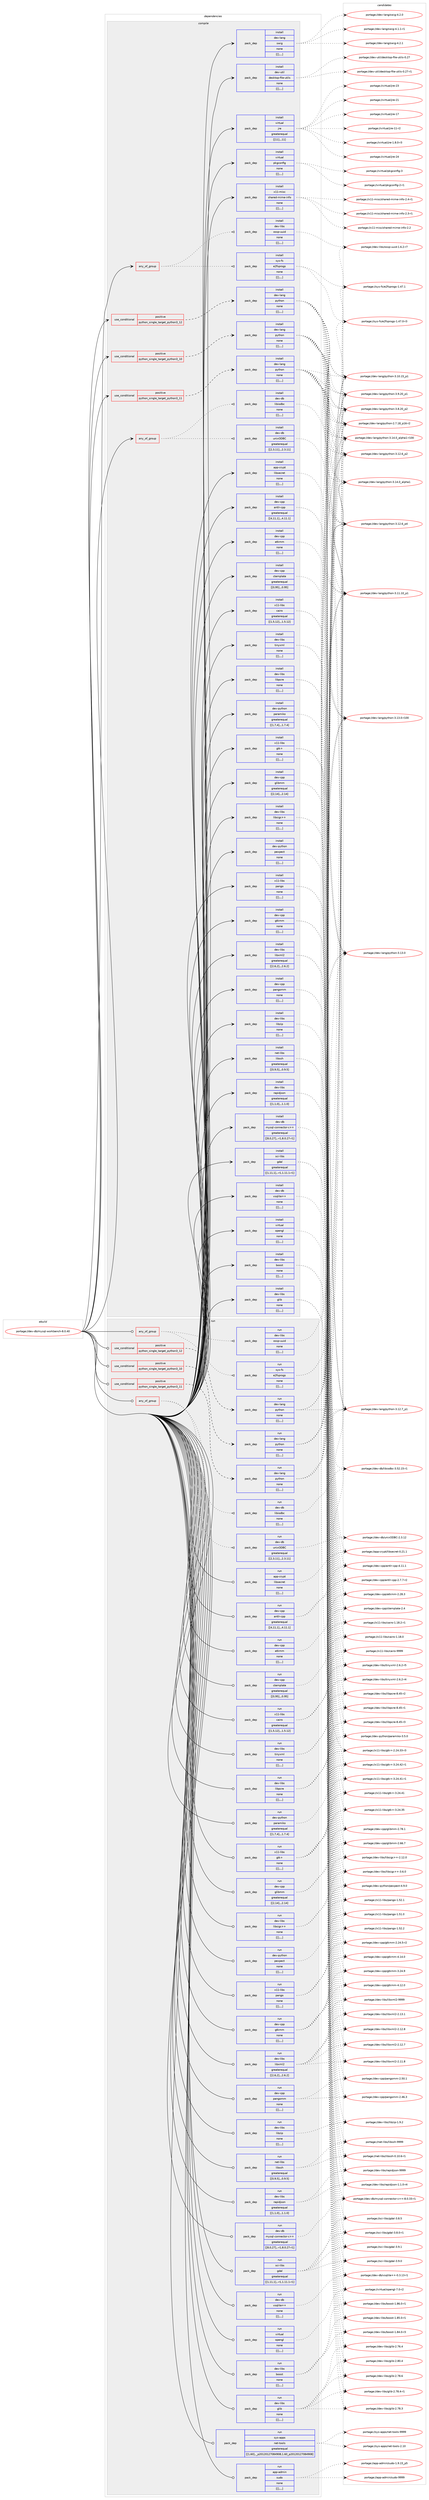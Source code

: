 digraph prolog {

# *************
# Graph options
# *************

newrank=true;
concentrate=true;
compound=true;
graph [rankdir=LR,fontname=Helvetica,fontsize=10,ranksep=1.5];#, ranksep=2.5, nodesep=0.2];
edge  [arrowhead=vee];
node  [fontname=Helvetica,fontsize=10];

# **********
# The ebuild
# **********

subgraph cluster_leftcol {
color=gray;
label=<<i>ebuild</i>>;
id [label="portage://dev-db/mysql-workbench-8.0.40", color=red, width=4, href="../dev-db/mysql-workbench-8.0.40.svg"];
}

# ****************
# The dependencies
# ****************

subgraph cluster_midcol {
color=gray;
label=<<i>dependencies</i>>;
subgraph cluster_compile {
fillcolor="#eeeeee";
style=filled;
label=<<i>compile</i>>;
subgraph any944 {
dependency70471 [label=<<TABLE BORDER="0" CELLBORDER="1" CELLSPACING="0" CELLPADDING="4"><TR><TD CELLPADDING="10">any_of_group</TD></TR></TABLE>>, shape=none, color=red];subgraph pack50498 {
dependency70506 [label=<<TABLE BORDER="0" CELLBORDER="1" CELLSPACING="0" CELLPADDING="4" WIDTH="220"><TR><TD ROWSPAN="6" CELLPADDING="30">pack_dep</TD></TR><TR><TD WIDTH="110">install</TD></TR><TR><TD>dev-db</TD></TR><TR><TD>libiodbc</TD></TR><TR><TD>none</TD></TR><TR><TD>[[],,,,]</TD></TR></TABLE>>, shape=none, color=blue];
}
dependency70471:e -> dependency70506:w [weight=20,style="dotted",arrowhead="oinv"];
subgraph pack50539 {
dependency70643 [label=<<TABLE BORDER="0" CELLBORDER="1" CELLSPACING="0" CELLPADDING="4" WIDTH="220"><TR><TD ROWSPAN="6" CELLPADDING="30">pack_dep</TD></TR><TR><TD WIDTH="110">install</TD></TR><TR><TD>dev-db</TD></TR><TR><TD>unixODBC</TD></TR><TR><TD>greaterequal</TD></TR><TR><TD>[[2,3,11],,,2.3.11]</TD></TR></TABLE>>, shape=none, color=blue];
}
dependency70471:e -> dependency70643:w [weight=20,style="dotted",arrowhead="oinv"];
}
id:e -> dependency70471:w [weight=20,style="solid",arrowhead="vee"];
subgraph any947 {
dependency70669 [label=<<TABLE BORDER="0" CELLBORDER="1" CELLSPACING="0" CELLPADDING="4"><TR><TD CELLPADDING="10">any_of_group</TD></TR></TABLE>>, shape=none, color=red];subgraph pack50649 {
dependency70716 [label=<<TABLE BORDER="0" CELLBORDER="1" CELLSPACING="0" CELLPADDING="4" WIDTH="220"><TR><TD ROWSPAN="6" CELLPADDING="30">pack_dep</TD></TR><TR><TD WIDTH="110">install</TD></TR><TR><TD>sys-fs</TD></TR><TR><TD>e2fsprogs</TD></TR><TR><TD>none</TD></TR><TR><TD>[[],,,,]</TD></TR></TABLE>>, shape=none, color=blue];
}
dependency70669:e -> dependency70716:w [weight=20,style="dotted",arrowhead="oinv"];
subgraph pack50694 {
dependency70805 [label=<<TABLE BORDER="0" CELLBORDER="1" CELLSPACING="0" CELLPADDING="4" WIDTH="220"><TR><TD ROWSPAN="6" CELLPADDING="30">pack_dep</TD></TR><TR><TD WIDTH="110">install</TD></TR><TR><TD>dev-libs</TD></TR><TR><TD>ossp-uuid</TD></TR><TR><TD>none</TD></TR><TR><TD>[[],,,,]</TD></TR></TABLE>>, shape=none, color=blue];
}
dependency70669:e -> dependency70805:w [weight=20,style="dotted",arrowhead="oinv"];
}
id:e -> dependency70669:w [weight=20,style="solid",arrowhead="vee"];
subgraph cond19069 {
dependency70897 [label=<<TABLE BORDER="0" CELLBORDER="1" CELLSPACING="0" CELLPADDING="4"><TR><TD ROWSPAN="3" CELLPADDING="10">use_conditional</TD></TR><TR><TD>positive</TD></TR><TR><TD>python_single_target_python3_10</TD></TR></TABLE>>, shape=none, color=red];
subgraph pack50810 {
dependency70899 [label=<<TABLE BORDER="0" CELLBORDER="1" CELLSPACING="0" CELLPADDING="4" WIDTH="220"><TR><TD ROWSPAN="6" CELLPADDING="30">pack_dep</TD></TR><TR><TD WIDTH="110">install</TD></TR><TR><TD>dev-lang</TD></TR><TR><TD>python</TD></TR><TR><TD>none</TD></TR><TR><TD>[[],,,,]</TD></TR></TABLE>>, shape=none, color=blue];
}
dependency70897:e -> dependency70899:w [weight=20,style="dashed",arrowhead="vee"];
}
id:e -> dependency70897:w [weight=20,style="solid",arrowhead="vee"];
subgraph cond19091 {
dependency70997 [label=<<TABLE BORDER="0" CELLBORDER="1" CELLSPACING="0" CELLPADDING="4"><TR><TD ROWSPAN="3" CELLPADDING="10">use_conditional</TD></TR><TR><TD>positive</TD></TR><TR><TD>python_single_target_python3_11</TD></TR></TABLE>>, shape=none, color=red];
subgraph pack50881 {
dependency70999 [label=<<TABLE BORDER="0" CELLBORDER="1" CELLSPACING="0" CELLPADDING="4" WIDTH="220"><TR><TD ROWSPAN="6" CELLPADDING="30">pack_dep</TD></TR><TR><TD WIDTH="110">install</TD></TR><TR><TD>dev-lang</TD></TR><TR><TD>python</TD></TR><TR><TD>none</TD></TR><TR><TD>[[],,,,]</TD></TR></TABLE>>, shape=none, color=blue];
}
dependency70997:e -> dependency70999:w [weight=20,style="dashed",arrowhead="vee"];
}
id:e -> dependency70997:w [weight=20,style="solid",arrowhead="vee"];
subgraph cond19115 {
dependency71052 [label=<<TABLE BORDER="0" CELLBORDER="1" CELLSPACING="0" CELLPADDING="4"><TR><TD ROWSPAN="3" CELLPADDING="10">use_conditional</TD></TR><TR><TD>positive</TD></TR><TR><TD>python_single_target_python3_12</TD></TR></TABLE>>, shape=none, color=red];
subgraph pack50953 {
dependency71103 [label=<<TABLE BORDER="0" CELLBORDER="1" CELLSPACING="0" CELLPADDING="4" WIDTH="220"><TR><TD ROWSPAN="6" CELLPADDING="30">pack_dep</TD></TR><TR><TD WIDTH="110">install</TD></TR><TR><TD>dev-lang</TD></TR><TR><TD>python</TD></TR><TR><TD>none</TD></TR><TR><TD>[[],,,,]</TD></TR></TABLE>>, shape=none, color=blue];
}
dependency71052:e -> dependency71103:w [weight=20,style="dashed",arrowhead="vee"];
}
id:e -> dependency71052:w [weight=20,style="solid",arrowhead="vee"];
subgraph pack50958 {
dependency71150 [label=<<TABLE BORDER="0" CELLBORDER="1" CELLSPACING="0" CELLPADDING="4" WIDTH="220"><TR><TD ROWSPAN="6" CELLPADDING="30">pack_dep</TD></TR><TR><TD WIDTH="110">install</TD></TR><TR><TD>app-crypt</TD></TR><TR><TD>libsecret</TD></TR><TR><TD>none</TD></TR><TR><TD>[[],,,,]</TD></TR></TABLE>>, shape=none, color=blue];
}
id:e -> dependency71150:w [weight=20,style="solid",arrowhead="vee"];
subgraph pack50988 {
dependency71155 [label=<<TABLE BORDER="0" CELLBORDER="1" CELLSPACING="0" CELLPADDING="4" WIDTH="220"><TR><TD ROWSPAN="6" CELLPADDING="30">pack_dep</TD></TR><TR><TD WIDTH="110">install</TD></TR><TR><TD>dev-cpp</TD></TR><TR><TD>antlr-cpp</TD></TR><TR><TD>greaterequal</TD></TR><TR><TD>[[4,11,1],,,4.11.1]</TD></TR></TABLE>>, shape=none, color=blue];
}
id:e -> dependency71155:w [weight=20,style="solid",arrowhead="vee"];
subgraph pack50992 {
dependency71158 [label=<<TABLE BORDER="0" CELLBORDER="1" CELLSPACING="0" CELLPADDING="4" WIDTH="220"><TR><TD ROWSPAN="6" CELLPADDING="30">pack_dep</TD></TR><TR><TD WIDTH="110">install</TD></TR><TR><TD>dev-cpp</TD></TR><TR><TD>atkmm</TD></TR><TR><TD>none</TD></TR><TR><TD>[[],,,,]</TD></TR></TABLE>>, shape=none, color=blue];
}
id:e -> dependency71158:w [weight=20,style="solid",arrowhead="vee"];
subgraph pack50993 {
dependency71164 [label=<<TABLE BORDER="0" CELLBORDER="1" CELLSPACING="0" CELLPADDING="4" WIDTH="220"><TR><TD ROWSPAN="6" CELLPADDING="30">pack_dep</TD></TR><TR><TD WIDTH="110">install</TD></TR><TR><TD>dev-cpp</TD></TR><TR><TD>ctemplate</TD></TR><TR><TD>greaterequal</TD></TR><TR><TD>[[0,95],,,0.95]</TD></TR></TABLE>>, shape=none, color=blue];
}
id:e -> dependency71164:w [weight=20,style="solid",arrowhead="vee"];
subgraph pack50996 {
dependency71170 [label=<<TABLE BORDER="0" CELLBORDER="1" CELLSPACING="0" CELLPADDING="4" WIDTH="220"><TR><TD ROWSPAN="6" CELLPADDING="30">pack_dep</TD></TR><TR><TD WIDTH="110">install</TD></TR><TR><TD>dev-cpp</TD></TR><TR><TD>glibmm</TD></TR><TR><TD>greaterequal</TD></TR><TR><TD>[[2,14],,,2.14]</TD></TR></TABLE>>, shape=none, color=blue];
}
id:e -> dependency71170:w [weight=20,style="solid",arrowhead="vee"];
subgraph pack50999 {
dependency71172 [label=<<TABLE BORDER="0" CELLBORDER="1" CELLSPACING="0" CELLPADDING="4" WIDTH="220"><TR><TD ROWSPAN="6" CELLPADDING="30">pack_dep</TD></TR><TR><TD WIDTH="110">install</TD></TR><TR><TD>dev-cpp</TD></TR><TR><TD>gtkmm</TD></TR><TR><TD>none</TD></TR><TR><TD>[[],,,,]</TD></TR></TABLE>>, shape=none, color=blue];
}
id:e -> dependency71172:w [weight=20,style="solid",arrowhead="vee"];
subgraph pack51062 {
dependency71258 [label=<<TABLE BORDER="0" CELLBORDER="1" CELLSPACING="0" CELLPADDING="4" WIDTH="220"><TR><TD ROWSPAN="6" CELLPADDING="30">pack_dep</TD></TR><TR><TD WIDTH="110">install</TD></TR><TR><TD>dev-cpp</TD></TR><TR><TD>pangomm</TD></TR><TR><TD>none</TD></TR><TR><TD>[[],,,,]</TD></TR></TABLE>>, shape=none, color=blue];
}
id:e -> dependency71258:w [weight=20,style="solid",arrowhead="vee"];
subgraph pack51071 {
dependency71279 [label=<<TABLE BORDER="0" CELLBORDER="1" CELLSPACING="0" CELLPADDING="4" WIDTH="220"><TR><TD ROWSPAN="6" CELLPADDING="30">pack_dep</TD></TR><TR><TD WIDTH="110">install</TD></TR><TR><TD>dev-db</TD></TR><TR><TD>mysql-connector-c++</TD></TR><TR><TD>greaterequal</TD></TR><TR><TD>[[8,0,27],,-r1,8.0.27-r1]</TD></TR></TABLE>>, shape=none, color=blue];
}
id:e -> dependency71279:w [weight=20,style="solid",arrowhead="vee"];
subgraph pack51084 {
dependency71283 [label=<<TABLE BORDER="0" CELLBORDER="1" CELLSPACING="0" CELLPADDING="4" WIDTH="220"><TR><TD ROWSPAN="6" CELLPADDING="30">pack_dep</TD></TR><TR><TD WIDTH="110">install</TD></TR><TR><TD>dev-db</TD></TR><TR><TD>vsqlite++</TD></TR><TR><TD>none</TD></TR><TR><TD>[[],,,,]</TD></TR></TABLE>>, shape=none, color=blue];
}
id:e -> dependency71283:w [weight=20,style="solid",arrowhead="vee"];
subgraph pack51087 {
dependency71288 [label=<<TABLE BORDER="0" CELLBORDER="1" CELLSPACING="0" CELLPADDING="4" WIDTH="220"><TR><TD ROWSPAN="6" CELLPADDING="30">pack_dep</TD></TR><TR><TD WIDTH="110">install</TD></TR><TR><TD>dev-lang</TD></TR><TR><TD>swig</TD></TR><TR><TD>none</TD></TR><TR><TD>[[],,,,]</TD></TR></TABLE>>, shape=none, color=blue];
}
id:e -> dependency71288:w [weight=20,style="solid",arrowhead="vee"];
subgraph pack51121 {
dependency71345 [label=<<TABLE BORDER="0" CELLBORDER="1" CELLSPACING="0" CELLPADDING="4" WIDTH="220"><TR><TD ROWSPAN="6" CELLPADDING="30">pack_dep</TD></TR><TR><TD WIDTH="110">install</TD></TR><TR><TD>dev-libs</TD></TR><TR><TD>boost</TD></TR><TR><TD>none</TD></TR><TR><TD>[[],,,,]</TD></TR></TABLE>>, shape=none, color=blue];
}
id:e -> dependency71345:w [weight=20,style="solid",arrowhead="vee"];
subgraph pack51135 {
dependency71352 [label=<<TABLE BORDER="0" CELLBORDER="1" CELLSPACING="0" CELLPADDING="4" WIDTH="220"><TR><TD ROWSPAN="6" CELLPADDING="30">pack_dep</TD></TR><TR><TD WIDTH="110">install</TD></TR><TR><TD>dev-libs</TD></TR><TR><TD>glib</TD></TR><TR><TD>none</TD></TR><TR><TD>[[],,,,]</TD></TR></TABLE>>, shape=none, color=blue];
}
id:e -> dependency71352:w [weight=20,style="solid",arrowhead="vee"];
subgraph pack51156 {
dependency71459 [label=<<TABLE BORDER="0" CELLBORDER="1" CELLSPACING="0" CELLPADDING="4" WIDTH="220"><TR><TD ROWSPAN="6" CELLPADDING="30">pack_dep</TD></TR><TR><TD WIDTH="110">install</TD></TR><TR><TD>dev-libs</TD></TR><TR><TD>libpcre</TD></TR><TR><TD>none</TD></TR><TR><TD>[[],,,,]</TD></TR></TABLE>>, shape=none, color=blue];
}
id:e -> dependency71459:w [weight=20,style="solid",arrowhead="vee"];
subgraph pack51231 {
dependency71506 [label=<<TABLE BORDER="0" CELLBORDER="1" CELLSPACING="0" CELLPADDING="4" WIDTH="220"><TR><TD ROWSPAN="6" CELLPADDING="30">pack_dep</TD></TR><TR><TD WIDTH="110">install</TD></TR><TR><TD>dev-libs</TD></TR><TR><TD>libsigc++</TD></TR><TR><TD>none</TD></TR><TR><TD>[[],,,,]</TD></TR></TABLE>>, shape=none, color=blue];
}
id:e -> dependency71506:w [weight=20,style="solid",arrowhead="vee"];
subgraph pack51265 {
dependency71579 [label=<<TABLE BORDER="0" CELLBORDER="1" CELLSPACING="0" CELLPADDING="4" WIDTH="220"><TR><TD ROWSPAN="6" CELLPADDING="30">pack_dep</TD></TR><TR><TD WIDTH="110">install</TD></TR><TR><TD>dev-libs</TD></TR><TR><TD>libxml2</TD></TR><TR><TD>greaterequal</TD></TR><TR><TD>[[2,6,2],,,2.6.2]</TD></TR></TABLE>>, shape=none, color=blue];
}
id:e -> dependency71579:w [weight=20,style="solid",arrowhead="vee"];
subgraph pack51305 {
dependency71602 [label=<<TABLE BORDER="0" CELLBORDER="1" CELLSPACING="0" CELLPADDING="4" WIDTH="220"><TR><TD ROWSPAN="6" CELLPADDING="30">pack_dep</TD></TR><TR><TD WIDTH="110">install</TD></TR><TR><TD>dev-libs</TD></TR><TR><TD>libzip</TD></TR><TR><TD>none</TD></TR><TR><TD>[[],,,,]</TD></TR></TABLE>>, shape=none, color=blue];
}
id:e -> dependency71602:w [weight=20,style="solid",arrowhead="vee"];
subgraph pack51308 {
dependency71625 [label=<<TABLE BORDER="0" CELLBORDER="1" CELLSPACING="0" CELLPADDING="4" WIDTH="220"><TR><TD ROWSPAN="6" CELLPADDING="30">pack_dep</TD></TR><TR><TD WIDTH="110">install</TD></TR><TR><TD>dev-libs</TD></TR><TR><TD>rapidjson</TD></TR><TR><TD>greaterequal</TD></TR><TR><TD>[[1,1,0],,,1.1.0]</TD></TR></TABLE>>, shape=none, color=blue];
}
id:e -> dependency71625:w [weight=20,style="solid",arrowhead="vee"];
subgraph pack51328 {
dependency71630 [label=<<TABLE BORDER="0" CELLBORDER="1" CELLSPACING="0" CELLPADDING="4" WIDTH="220"><TR><TD ROWSPAN="6" CELLPADDING="30">pack_dep</TD></TR><TR><TD WIDTH="110">install</TD></TR><TR><TD>dev-libs</TD></TR><TR><TD>tinyxml</TD></TR><TR><TD>none</TD></TR><TR><TD>[[],,,,]</TD></TR></TABLE>>, shape=none, color=blue];
}
id:e -> dependency71630:w [weight=20,style="solid",arrowhead="vee"];
subgraph pack51331 {
dependency71652 [label=<<TABLE BORDER="0" CELLBORDER="1" CELLSPACING="0" CELLPADDING="4" WIDTH="220"><TR><TD ROWSPAN="6" CELLPADDING="30">pack_dep</TD></TR><TR><TD WIDTH="110">install</TD></TR><TR><TD>dev-python</TD></TR><TR><TD>paramiko</TD></TR><TR><TD>greaterequal</TD></TR><TR><TD>[[1,7,4],,,1.7.4]</TD></TR></TABLE>>, shape=none, color=blue];
}
id:e -> dependency71652:w [weight=20,style="solid",arrowhead="vee"];
subgraph pack51352 {
dependency71709 [label=<<TABLE BORDER="0" CELLBORDER="1" CELLSPACING="0" CELLPADDING="4" WIDTH="220"><TR><TD ROWSPAN="6" CELLPADDING="30">pack_dep</TD></TR><TR><TD WIDTH="110">install</TD></TR><TR><TD>dev-python</TD></TR><TR><TD>pexpect</TD></TR><TR><TD>none</TD></TR><TR><TD>[[],,,,]</TD></TR></TABLE>>, shape=none, color=blue];
}
id:e -> dependency71709:w [weight=20,style="solid",arrowhead="vee"];
subgraph pack51404 {
dependency71735 [label=<<TABLE BORDER="0" CELLBORDER="1" CELLSPACING="0" CELLPADDING="4" WIDTH="220"><TR><TD ROWSPAN="6" CELLPADDING="30">pack_dep</TD></TR><TR><TD WIDTH="110">install</TD></TR><TR><TD>dev-util</TD></TR><TR><TD>desktop-file-utils</TD></TR><TR><TD>none</TD></TR><TR><TD>[[],,,,]</TD></TR></TABLE>>, shape=none, color=blue];
}
id:e -> dependency71735:w [weight=20,style="solid",arrowhead="vee"];
subgraph pack51434 {
dependency71783 [label=<<TABLE BORDER="0" CELLBORDER="1" CELLSPACING="0" CELLPADDING="4" WIDTH="220"><TR><TD ROWSPAN="6" CELLPADDING="30">pack_dep</TD></TR><TR><TD WIDTH="110">install</TD></TR><TR><TD>net-libs</TD></TR><TR><TD>libssh</TD></TR><TR><TD>greaterequal</TD></TR><TR><TD>[[0,9,5],,,0.9.5]</TD></TR></TABLE>>, shape=none, color=blue];
}
id:e -> dependency71783:w [weight=20,style="solid",arrowhead="vee"];
subgraph pack51435 {
dependency71830 [label=<<TABLE BORDER="0" CELLBORDER="1" CELLSPACING="0" CELLPADDING="4" WIDTH="220"><TR><TD ROWSPAN="6" CELLPADDING="30">pack_dep</TD></TR><TR><TD WIDTH="110">install</TD></TR><TR><TD>sci-libs</TD></TR><TR><TD>gdal</TD></TR><TR><TD>greaterequal</TD></TR><TR><TD>[[1,11,1],,-r1,1.11.1-r1]</TD></TR></TABLE>>, shape=none, color=blue];
}
id:e -> dependency71830:w [weight=20,style="solid",arrowhead="vee"];
subgraph pack51466 {
dependency71886 [label=<<TABLE BORDER="0" CELLBORDER="1" CELLSPACING="0" CELLPADDING="4" WIDTH="220"><TR><TD ROWSPAN="6" CELLPADDING="30">pack_dep</TD></TR><TR><TD WIDTH="110">install</TD></TR><TR><TD>virtual</TD></TR><TR><TD>jre</TD></TR><TR><TD>greaterequal</TD></TR><TR><TD>[[11],,,11]</TD></TR></TABLE>>, shape=none, color=blue];
}
id:e -> dependency71886:w [weight=20,style="solid",arrowhead="vee"];
subgraph pack51498 {
dependency71895 [label=<<TABLE BORDER="0" CELLBORDER="1" CELLSPACING="0" CELLPADDING="4" WIDTH="220"><TR><TD ROWSPAN="6" CELLPADDING="30">pack_dep</TD></TR><TR><TD WIDTH="110">install</TD></TR><TR><TD>virtual</TD></TR><TR><TD>opengl</TD></TR><TR><TD>none</TD></TR><TR><TD>[[],,,,]</TD></TR></TABLE>>, shape=none, color=blue];
}
id:e -> dependency71895:w [weight=20,style="solid",arrowhead="vee"];
subgraph pack51505 {
dependency71918 [label=<<TABLE BORDER="0" CELLBORDER="1" CELLSPACING="0" CELLPADDING="4" WIDTH="220"><TR><TD ROWSPAN="6" CELLPADDING="30">pack_dep</TD></TR><TR><TD WIDTH="110">install</TD></TR><TR><TD>virtual</TD></TR><TR><TD>pkgconfig</TD></TR><TR><TD>none</TD></TR><TR><TD>[[],,,,]</TD></TR></TABLE>>, shape=none, color=blue];
}
id:e -> dependency71918:w [weight=20,style="solid",arrowhead="vee"];
subgraph pack51543 {
dependency71962 [label=<<TABLE BORDER="0" CELLBORDER="1" CELLSPACING="0" CELLPADDING="4" WIDTH="220"><TR><TD ROWSPAN="6" CELLPADDING="30">pack_dep</TD></TR><TR><TD WIDTH="110">install</TD></TR><TR><TD>x11-libs</TD></TR><TR><TD>cairo</TD></TR><TR><TD>greaterequal</TD></TR><TR><TD>[[1,5,12],,,1.5.12]</TD></TR></TABLE>>, shape=none, color=blue];
}
id:e -> dependency71962:w [weight=20,style="solid",arrowhead="vee"];
subgraph pack51554 {
dependency71965 [label=<<TABLE BORDER="0" CELLBORDER="1" CELLSPACING="0" CELLPADDING="4" WIDTH="220"><TR><TD ROWSPAN="6" CELLPADDING="30">pack_dep</TD></TR><TR><TD WIDTH="110">install</TD></TR><TR><TD>x11-libs</TD></TR><TR><TD>gtk+</TD></TR><TR><TD>none</TD></TR><TR><TD>[[],,,,]</TD></TR></TABLE>>, shape=none, color=blue];
}
id:e -> dependency71965:w [weight=20,style="solid",arrowhead="vee"];
subgraph pack51594 {
dependency72100 [label=<<TABLE BORDER="0" CELLBORDER="1" CELLSPACING="0" CELLPADDING="4" WIDTH="220"><TR><TD ROWSPAN="6" CELLPADDING="30">pack_dep</TD></TR><TR><TD WIDTH="110">install</TD></TR><TR><TD>x11-libs</TD></TR><TR><TD>pango</TD></TR><TR><TD>none</TD></TR><TR><TD>[[],,,,]</TD></TR></TABLE>>, shape=none, color=blue];
}
id:e -> dependency72100:w [weight=20,style="solid",arrowhead="vee"];
subgraph pack51645 {
dependency72129 [label=<<TABLE BORDER="0" CELLBORDER="1" CELLSPACING="0" CELLPADDING="4" WIDTH="220"><TR><TD ROWSPAN="6" CELLPADDING="30">pack_dep</TD></TR><TR><TD WIDTH="110">install</TD></TR><TR><TD>x11-misc</TD></TR><TR><TD>shared-mime-info</TD></TR><TR><TD>none</TD></TR><TR><TD>[[],,,,]</TD></TR></TABLE>>, shape=none, color=blue];
}
id:e -> dependency72129:w [weight=20,style="solid",arrowhead="vee"];
}
subgraph cluster_compileandrun {
fillcolor="#eeeeee";
style=filled;
label=<<i>compile and run</i>>;
}
subgraph cluster_run {
fillcolor="#eeeeee";
style=filled;
label=<<i>run</i>>;
subgraph any955 {
dependency72154 [label=<<TABLE BORDER="0" CELLBORDER="1" CELLSPACING="0" CELLPADDING="4"><TR><TD CELLPADDING="10">any_of_group</TD></TR></TABLE>>, shape=none, color=red];subgraph pack51705 {
dependency72197 [label=<<TABLE BORDER="0" CELLBORDER="1" CELLSPACING="0" CELLPADDING="4" WIDTH="220"><TR><TD ROWSPAN="6" CELLPADDING="30">pack_dep</TD></TR><TR><TD WIDTH="110">run</TD></TR><TR><TD>dev-db</TD></TR><TR><TD>libiodbc</TD></TR><TR><TD>none</TD></TR><TR><TD>[[],,,,]</TD></TR></TABLE>>, shape=none, color=blue];
}
dependency72154:e -> dependency72197:w [weight=20,style="dotted",arrowhead="oinv"];
subgraph pack51708 {
dependency72222 [label=<<TABLE BORDER="0" CELLBORDER="1" CELLSPACING="0" CELLPADDING="4" WIDTH="220"><TR><TD ROWSPAN="6" CELLPADDING="30">pack_dep</TD></TR><TR><TD WIDTH="110">run</TD></TR><TR><TD>dev-db</TD></TR><TR><TD>unixODBC</TD></TR><TR><TD>greaterequal</TD></TR><TR><TD>[[2,3,11],,,2.3.11]</TD></TR></TABLE>>, shape=none, color=blue];
}
dependency72154:e -> dependency72222:w [weight=20,style="dotted",arrowhead="oinv"];
}
id:e -> dependency72154:w [weight=20,style="solid",arrowhead="odot"];
subgraph any956 {
dependency72246 [label=<<TABLE BORDER="0" CELLBORDER="1" CELLSPACING="0" CELLPADDING="4"><TR><TD CELLPADDING="10">any_of_group</TD></TR></TABLE>>, shape=none, color=red];subgraph pack51772 {
dependency72311 [label=<<TABLE BORDER="0" CELLBORDER="1" CELLSPACING="0" CELLPADDING="4" WIDTH="220"><TR><TD ROWSPAN="6" CELLPADDING="30">pack_dep</TD></TR><TR><TD WIDTH="110">run</TD></TR><TR><TD>sys-fs</TD></TR><TR><TD>e2fsprogs</TD></TR><TR><TD>none</TD></TR><TR><TD>[[],,,,]</TD></TR></TABLE>>, shape=none, color=blue];
}
dependency72246:e -> dependency72311:w [weight=20,style="dotted",arrowhead="oinv"];
subgraph pack51775 {
dependency72315 [label=<<TABLE BORDER="0" CELLBORDER="1" CELLSPACING="0" CELLPADDING="4" WIDTH="220"><TR><TD ROWSPAN="6" CELLPADDING="30">pack_dep</TD></TR><TR><TD WIDTH="110">run</TD></TR><TR><TD>dev-libs</TD></TR><TR><TD>ossp-uuid</TD></TR><TR><TD>none</TD></TR><TR><TD>[[],,,,]</TD></TR></TABLE>>, shape=none, color=blue];
}
dependency72246:e -> dependency72315:w [weight=20,style="dotted",arrowhead="oinv"];
}
id:e -> dependency72246:w [weight=20,style="solid",arrowhead="odot"];
subgraph cond19536 {
dependency72356 [label=<<TABLE BORDER="0" CELLBORDER="1" CELLSPACING="0" CELLPADDING="4"><TR><TD ROWSPAN="3" CELLPADDING="10">use_conditional</TD></TR><TR><TD>positive</TD></TR><TR><TD>python_single_target_python3_10</TD></TR></TABLE>>, shape=none, color=red];
subgraph pack51812 {
dependency72360 [label=<<TABLE BORDER="0" CELLBORDER="1" CELLSPACING="0" CELLPADDING="4" WIDTH="220"><TR><TD ROWSPAN="6" CELLPADDING="30">pack_dep</TD></TR><TR><TD WIDTH="110">run</TD></TR><TR><TD>dev-lang</TD></TR><TR><TD>python</TD></TR><TR><TD>none</TD></TR><TR><TD>[[],,,,]</TD></TR></TABLE>>, shape=none, color=blue];
}
dependency72356:e -> dependency72360:w [weight=20,style="dashed",arrowhead="vee"];
}
id:e -> dependency72356:w [weight=20,style="solid",arrowhead="odot"];
subgraph cond19539 {
dependency72389 [label=<<TABLE BORDER="0" CELLBORDER="1" CELLSPACING="0" CELLPADDING="4"><TR><TD ROWSPAN="3" CELLPADDING="10">use_conditional</TD></TR><TR><TD>positive</TD></TR><TR><TD>python_single_target_python3_11</TD></TR></TABLE>>, shape=none, color=red];
subgraph pack51830 {
dependency72391 [label=<<TABLE BORDER="0" CELLBORDER="1" CELLSPACING="0" CELLPADDING="4" WIDTH="220"><TR><TD ROWSPAN="6" CELLPADDING="30">pack_dep</TD></TR><TR><TD WIDTH="110">run</TD></TR><TR><TD>dev-lang</TD></TR><TR><TD>python</TD></TR><TR><TD>none</TD></TR><TR><TD>[[],,,,]</TD></TR></TABLE>>, shape=none, color=blue];
}
dependency72389:e -> dependency72391:w [weight=20,style="dashed",arrowhead="vee"];
}
id:e -> dependency72389:w [weight=20,style="solid",arrowhead="odot"];
subgraph cond19559 {
dependency72462 [label=<<TABLE BORDER="0" CELLBORDER="1" CELLSPACING="0" CELLPADDING="4"><TR><TD ROWSPAN="3" CELLPADDING="10">use_conditional</TD></TR><TR><TD>positive</TD></TR><TR><TD>python_single_target_python3_12</TD></TR></TABLE>>, shape=none, color=red];
subgraph pack51887 {
dependency72501 [label=<<TABLE BORDER="0" CELLBORDER="1" CELLSPACING="0" CELLPADDING="4" WIDTH="220"><TR><TD ROWSPAN="6" CELLPADDING="30">pack_dep</TD></TR><TR><TD WIDTH="110">run</TD></TR><TR><TD>dev-lang</TD></TR><TR><TD>python</TD></TR><TR><TD>none</TD></TR><TR><TD>[[],,,,]</TD></TR></TABLE>>, shape=none, color=blue];
}
dependency72462:e -> dependency72501:w [weight=20,style="dashed",arrowhead="vee"];
}
id:e -> dependency72462:w [weight=20,style="solid",arrowhead="odot"];
subgraph pack51937 {
dependency72581 [label=<<TABLE BORDER="0" CELLBORDER="1" CELLSPACING="0" CELLPADDING="4" WIDTH="220"><TR><TD ROWSPAN="6" CELLPADDING="30">pack_dep</TD></TR><TR><TD WIDTH="110">run</TD></TR><TR><TD>app-admin</TD></TR><TR><TD>sudo</TD></TR><TR><TD>none</TD></TR><TR><TD>[[],,,,]</TD></TR></TABLE>>, shape=none, color=blue];
}
id:e -> dependency72581:w [weight=20,style="solid",arrowhead="odot"];
subgraph pack51962 {
dependency72629 [label=<<TABLE BORDER="0" CELLBORDER="1" CELLSPACING="0" CELLPADDING="4" WIDTH="220"><TR><TD ROWSPAN="6" CELLPADDING="30">pack_dep</TD></TR><TR><TD WIDTH="110">run</TD></TR><TR><TD>app-crypt</TD></TR><TR><TD>libsecret</TD></TR><TR><TD>none</TD></TR><TR><TD>[[],,,,]</TD></TR></TABLE>>, shape=none, color=blue];
}
id:e -> dependency72629:w [weight=20,style="solid",arrowhead="odot"];
subgraph pack51995 {
dependency72635 [label=<<TABLE BORDER="0" CELLBORDER="1" CELLSPACING="0" CELLPADDING="4" WIDTH="220"><TR><TD ROWSPAN="6" CELLPADDING="30">pack_dep</TD></TR><TR><TD WIDTH="110">run</TD></TR><TR><TD>dev-cpp</TD></TR><TR><TD>antlr-cpp</TD></TR><TR><TD>greaterequal</TD></TR><TR><TD>[[4,11,1],,,4.11.1]</TD></TR></TABLE>>, shape=none, color=blue];
}
id:e -> dependency72635:w [weight=20,style="solid",arrowhead="odot"];
subgraph pack52010 {
dependency72669 [label=<<TABLE BORDER="0" CELLBORDER="1" CELLSPACING="0" CELLPADDING="4" WIDTH="220"><TR><TD ROWSPAN="6" CELLPADDING="30">pack_dep</TD></TR><TR><TD WIDTH="110">run</TD></TR><TR><TD>dev-cpp</TD></TR><TR><TD>atkmm</TD></TR><TR><TD>none</TD></TR><TR><TD>[[],,,,]</TD></TR></TABLE>>, shape=none, color=blue];
}
id:e -> dependency72669:w [weight=20,style="solid",arrowhead="odot"];
subgraph pack52043 {
dependency72716 [label=<<TABLE BORDER="0" CELLBORDER="1" CELLSPACING="0" CELLPADDING="4" WIDTH="220"><TR><TD ROWSPAN="6" CELLPADDING="30">pack_dep</TD></TR><TR><TD WIDTH="110">run</TD></TR><TR><TD>dev-cpp</TD></TR><TR><TD>ctemplate</TD></TR><TR><TD>greaterequal</TD></TR><TR><TD>[[0,95],,,0.95]</TD></TR></TABLE>>, shape=none, color=blue];
}
id:e -> dependency72716:w [weight=20,style="solid",arrowhead="odot"];
subgraph pack52047 {
dependency72753 [label=<<TABLE BORDER="0" CELLBORDER="1" CELLSPACING="0" CELLPADDING="4" WIDTH="220"><TR><TD ROWSPAN="6" CELLPADDING="30">pack_dep</TD></TR><TR><TD WIDTH="110">run</TD></TR><TR><TD>dev-cpp</TD></TR><TR><TD>glibmm</TD></TR><TR><TD>greaterequal</TD></TR><TR><TD>[[2,14],,,2.14]</TD></TR></TABLE>>, shape=none, color=blue];
}
id:e -> dependency72753:w [weight=20,style="solid",arrowhead="odot"];
subgraph pack52076 {
dependency72755 [label=<<TABLE BORDER="0" CELLBORDER="1" CELLSPACING="0" CELLPADDING="4" WIDTH="220"><TR><TD ROWSPAN="6" CELLPADDING="30">pack_dep</TD></TR><TR><TD WIDTH="110">run</TD></TR><TR><TD>dev-cpp</TD></TR><TR><TD>gtkmm</TD></TR><TR><TD>none</TD></TR><TR><TD>[[],,,,]</TD></TR></TABLE>>, shape=none, color=blue];
}
id:e -> dependency72755:w [weight=20,style="solid",arrowhead="odot"];
subgraph pack52079 {
dependency72777 [label=<<TABLE BORDER="0" CELLBORDER="1" CELLSPACING="0" CELLPADDING="4" WIDTH="220"><TR><TD ROWSPAN="6" CELLPADDING="30">pack_dep</TD></TR><TR><TD WIDTH="110">run</TD></TR><TR><TD>dev-cpp</TD></TR><TR><TD>pangomm</TD></TR><TR><TD>none</TD></TR><TR><TD>[[],,,,]</TD></TR></TABLE>>, shape=none, color=blue];
}
id:e -> dependency72777:w [weight=20,style="solid",arrowhead="odot"];
subgraph pack52105 {
dependency72800 [label=<<TABLE BORDER="0" CELLBORDER="1" CELLSPACING="0" CELLPADDING="4" WIDTH="220"><TR><TD ROWSPAN="6" CELLPADDING="30">pack_dep</TD></TR><TR><TD WIDTH="110">run</TD></TR><TR><TD>dev-db</TD></TR><TR><TD>mysql-connector-c++</TD></TR><TR><TD>greaterequal</TD></TR><TR><TD>[[8,0,27],,-r1,8.0.27-r1]</TD></TR></TABLE>>, shape=none, color=blue];
}
id:e -> dependency72800:w [weight=20,style="solid",arrowhead="odot"];
subgraph pack52116 {
dependency72848 [label=<<TABLE BORDER="0" CELLBORDER="1" CELLSPACING="0" CELLPADDING="4" WIDTH="220"><TR><TD ROWSPAN="6" CELLPADDING="30">pack_dep</TD></TR><TR><TD WIDTH="110">run</TD></TR><TR><TD>dev-db</TD></TR><TR><TD>vsqlite++</TD></TR><TR><TD>none</TD></TR><TR><TD>[[],,,,]</TD></TR></TABLE>>, shape=none, color=blue];
}
id:e -> dependency72848:w [weight=20,style="solid",arrowhead="odot"];
subgraph pack52129 {
dependency72853 [label=<<TABLE BORDER="0" CELLBORDER="1" CELLSPACING="0" CELLPADDING="4" WIDTH="220"><TR><TD ROWSPAN="6" CELLPADDING="30">pack_dep</TD></TR><TR><TD WIDTH="110">run</TD></TR><TR><TD>dev-libs</TD></TR><TR><TD>boost</TD></TR><TR><TD>none</TD></TR><TR><TD>[[],,,,]</TD></TR></TABLE>>, shape=none, color=blue];
}
id:e -> dependency72853:w [weight=20,style="solid",arrowhead="odot"];
subgraph pack52178 {
dependency72919 [label=<<TABLE BORDER="0" CELLBORDER="1" CELLSPACING="0" CELLPADDING="4" WIDTH="220"><TR><TD ROWSPAN="6" CELLPADDING="30">pack_dep</TD></TR><TR><TD WIDTH="110">run</TD></TR><TR><TD>dev-libs</TD></TR><TR><TD>glib</TD></TR><TR><TD>none</TD></TR><TR><TD>[[],,,,]</TD></TR></TABLE>>, shape=none, color=blue];
}
id:e -> dependency72919:w [weight=20,style="solid",arrowhead="odot"];
subgraph pack52198 {
dependency72979 [label=<<TABLE BORDER="0" CELLBORDER="1" CELLSPACING="0" CELLPADDING="4" WIDTH="220"><TR><TD ROWSPAN="6" CELLPADDING="30">pack_dep</TD></TR><TR><TD WIDTH="110">run</TD></TR><TR><TD>dev-libs</TD></TR><TR><TD>libpcre</TD></TR><TR><TD>none</TD></TR><TR><TD>[[],,,,]</TD></TR></TABLE>>, shape=none, color=blue];
}
id:e -> dependency72979:w [weight=20,style="solid",arrowhead="odot"];
subgraph pack52277 {
dependency73119 [label=<<TABLE BORDER="0" CELLBORDER="1" CELLSPACING="0" CELLPADDING="4" WIDTH="220"><TR><TD ROWSPAN="6" CELLPADDING="30">pack_dep</TD></TR><TR><TD WIDTH="110">run</TD></TR><TR><TD>dev-libs</TD></TR><TR><TD>libsigc++</TD></TR><TR><TD>none</TD></TR><TR><TD>[[],,,,]</TD></TR></TABLE>>, shape=none, color=blue];
}
id:e -> dependency73119:w [weight=20,style="solid",arrowhead="odot"];
subgraph pack52314 {
dependency73163 [label=<<TABLE BORDER="0" CELLBORDER="1" CELLSPACING="0" CELLPADDING="4" WIDTH="220"><TR><TD ROWSPAN="6" CELLPADDING="30">pack_dep</TD></TR><TR><TD WIDTH="110">run</TD></TR><TR><TD>dev-libs</TD></TR><TR><TD>libxml2</TD></TR><TR><TD>greaterequal</TD></TR><TR><TD>[[2,6,2],,,2.6.2]</TD></TR></TABLE>>, shape=none, color=blue];
}
id:e -> dependency73163:w [weight=20,style="solid",arrowhead="odot"];
subgraph pack52356 {
dependency73208 [label=<<TABLE BORDER="0" CELLBORDER="1" CELLSPACING="0" CELLPADDING="4" WIDTH="220"><TR><TD ROWSPAN="6" CELLPADDING="30">pack_dep</TD></TR><TR><TD WIDTH="110">run</TD></TR><TR><TD>dev-libs</TD></TR><TR><TD>libzip</TD></TR><TR><TD>none</TD></TR><TR><TD>[[],,,,]</TD></TR></TABLE>>, shape=none, color=blue];
}
id:e -> dependency73208:w [weight=20,style="solid",arrowhead="odot"];
subgraph pack52360 {
dependency73212 [label=<<TABLE BORDER="0" CELLBORDER="1" CELLSPACING="0" CELLPADDING="4" WIDTH="220"><TR><TD ROWSPAN="6" CELLPADDING="30">pack_dep</TD></TR><TR><TD WIDTH="110">run</TD></TR><TR><TD>dev-libs</TD></TR><TR><TD>rapidjson</TD></TR><TR><TD>greaterequal</TD></TR><TR><TD>[[1,1,0],,,1.1.0]</TD></TR></TABLE>>, shape=none, color=blue];
}
id:e -> dependency73212:w [weight=20,style="solid",arrowhead="odot"];
subgraph pack52363 {
dependency73229 [label=<<TABLE BORDER="0" CELLBORDER="1" CELLSPACING="0" CELLPADDING="4" WIDTH="220"><TR><TD ROWSPAN="6" CELLPADDING="30">pack_dep</TD></TR><TR><TD WIDTH="110">run</TD></TR><TR><TD>dev-libs</TD></TR><TR><TD>tinyxml</TD></TR><TR><TD>none</TD></TR><TR><TD>[[],,,,]</TD></TR></TABLE>>, shape=none, color=blue];
}
id:e -> dependency73229:w [weight=20,style="solid",arrowhead="odot"];
subgraph pack52395 {
dependency73405 [label=<<TABLE BORDER="0" CELLBORDER="1" CELLSPACING="0" CELLPADDING="4" WIDTH="220"><TR><TD ROWSPAN="6" CELLPADDING="30">pack_dep</TD></TR><TR><TD WIDTH="110">run</TD></TR><TR><TD>dev-python</TD></TR><TR><TD>paramiko</TD></TR><TR><TD>greaterequal</TD></TR><TR><TD>[[1,7,4],,,1.7.4]</TD></TR></TABLE>>, shape=none, color=blue];
}
id:e -> dependency73405:w [weight=20,style="solid",arrowhead="odot"];
subgraph pack52488 {
dependency73469 [label=<<TABLE BORDER="0" CELLBORDER="1" CELLSPACING="0" CELLPADDING="4" WIDTH="220"><TR><TD ROWSPAN="6" CELLPADDING="30">pack_dep</TD></TR><TR><TD WIDTH="110">run</TD></TR><TR><TD>dev-python</TD></TR><TR><TD>pexpect</TD></TR><TR><TD>none</TD></TR><TR><TD>[[],,,,]</TD></TR></TABLE>>, shape=none, color=blue];
}
id:e -> dependency73469:w [weight=20,style="solid",arrowhead="odot"];
subgraph pack52519 {
dependency73520 [label=<<TABLE BORDER="0" CELLBORDER="1" CELLSPACING="0" CELLPADDING="4" WIDTH="220"><TR><TD ROWSPAN="6" CELLPADDING="30">pack_dep</TD></TR><TR><TD WIDTH="110">run</TD></TR><TR><TD>net-libs</TD></TR><TR><TD>libssh</TD></TR><TR><TD>greaterequal</TD></TR><TR><TD>[[0,9,5],,,0.9.5]</TD></TR></TABLE>>, shape=none, color=blue];
}
id:e -> dependency73520:w [weight=20,style="solid",arrowhead="odot"];
subgraph pack52595 {
dependency73632 [label=<<TABLE BORDER="0" CELLBORDER="1" CELLSPACING="0" CELLPADDING="4" WIDTH="220"><TR><TD ROWSPAN="6" CELLPADDING="30">pack_dep</TD></TR><TR><TD WIDTH="110">run</TD></TR><TR><TD>sci-libs</TD></TR><TR><TD>gdal</TD></TR><TR><TD>greaterequal</TD></TR><TR><TD>[[1,11,1],,-r1,1.11.1-r1]</TD></TR></TABLE>>, shape=none, color=blue];
}
id:e -> dependency73632:w [weight=20,style="solid",arrowhead="odot"];
subgraph pack52634 {
dependency73672 [label=<<TABLE BORDER="0" CELLBORDER="1" CELLSPACING="0" CELLPADDING="4" WIDTH="220"><TR><TD ROWSPAN="6" CELLPADDING="30">pack_dep</TD></TR><TR><TD WIDTH="110">run</TD></TR><TR><TD>sys-apps</TD></TR><TR><TD>net-tools</TD></TR><TR><TD>greaterequal</TD></TR><TR><TD>[[1,60],,_p20120127084908,1.60_p20120127084908]</TD></TR></TABLE>>, shape=none, color=blue];
}
id:e -> dependency73672:w [weight=20,style="solid",arrowhead="odot"];
subgraph pack52677 {
dependency73729 [label=<<TABLE BORDER="0" CELLBORDER="1" CELLSPACING="0" CELLPADDING="4" WIDTH="220"><TR><TD ROWSPAN="6" CELLPADDING="30">pack_dep</TD></TR><TR><TD WIDTH="110">run</TD></TR><TR><TD>virtual</TD></TR><TR><TD>opengl</TD></TR><TR><TD>none</TD></TR><TR><TD>[[],,,,]</TD></TR></TABLE>>, shape=none, color=blue];
}
id:e -> dependency73729:w [weight=20,style="solid",arrowhead="odot"];
subgraph pack52707 {
dependency73768 [label=<<TABLE BORDER="0" CELLBORDER="1" CELLSPACING="0" CELLPADDING="4" WIDTH="220"><TR><TD ROWSPAN="6" CELLPADDING="30">pack_dep</TD></TR><TR><TD WIDTH="110">run</TD></TR><TR><TD>x11-libs</TD></TR><TR><TD>cairo</TD></TR><TR><TD>greaterequal</TD></TR><TR><TD>[[1,5,12],,,1.5.12]</TD></TR></TABLE>>, shape=none, color=blue];
}
id:e -> dependency73768:w [weight=20,style="solid",arrowhead="odot"];
subgraph pack52711 {
dependency73773 [label=<<TABLE BORDER="0" CELLBORDER="1" CELLSPACING="0" CELLPADDING="4" WIDTH="220"><TR><TD ROWSPAN="6" CELLPADDING="30">pack_dep</TD></TR><TR><TD WIDTH="110">run</TD></TR><TR><TD>x11-libs</TD></TR><TR><TD>gtk+</TD></TR><TR><TD>none</TD></TR><TR><TD>[[],,,,]</TD></TR></TABLE>>, shape=none, color=blue];
}
id:e -> dependency73773:w [weight=20,style="solid",arrowhead="odot"];
subgraph pack52713 {
dependency73776 [label=<<TABLE BORDER="0" CELLBORDER="1" CELLSPACING="0" CELLPADDING="4" WIDTH="220"><TR><TD ROWSPAN="6" CELLPADDING="30">pack_dep</TD></TR><TR><TD WIDTH="110">run</TD></TR><TR><TD>x11-libs</TD></TR><TR><TD>pango</TD></TR><TR><TD>none</TD></TR><TR><TD>[[],,,,]</TD></TR></TABLE>>, shape=none, color=blue];
}
id:e -> dependency73776:w [weight=20,style="solid",arrowhead="odot"];
}
}

# **************
# The candidates
# **************

subgraph cluster_choices {
rank=same;
color=gray;
label=<<i>candidates</i>>;

subgraph choice51534 {
color=black;
nodesep=1;
choice10010111845100984710810598105111100989945514653504649534511449 [label="portage://dev-db/libiodbc-3.52.15-r1", color=red, width=4,href="../dev-db/libiodbc-3.52.15-r1.svg"];
dependency70506:e -> choice10010111845100984710810598105111100989945514653504649534511449:w [style=dotted,weight="100"];
}
subgraph choice51574 {
color=black;
nodesep=1;
choice1001011184510098471171101051207968666745504651464950 [label="portage://dev-db/unixODBC-2.3.12", color=red, width=4,href="../dev-db/unixODBC-2.3.12.svg"];
dependency70643:e -> choice1001011184510098471171101051207968666745504651464950:w [style=dotted,weight="100"];
}
subgraph choice51578 {
color=black;
nodesep=1;
choice11512111545102115471015010211511211411110311545494652554649 [label="portage://sys-fs/e2fsprogs-1.47.1", color=red, width=4,href="../sys-fs/e2fsprogs-1.47.1.svg"];
choice115121115451021154710150102115112114111103115454946525546484511451 [label="portage://sys-fs/e2fsprogs-1.47.0-r3", color=red, width=4,href="../sys-fs/e2fsprogs-1.47.0-r3.svg"];
dependency70716:e -> choice11512111545102115471015010211511211411110311545494652554649:w [style=dotted,weight="100"];
dependency70716:e -> choice115121115451021154710150102115112114111103115454946525546484511451:w [style=dotted,weight="100"];
}
subgraph choice51612 {
color=black;
nodesep=1;
choice100101118451081059811547111115115112451171171051004549465446504511455 [label="portage://dev-libs/ossp-uuid-1.6.2-r7", color=red, width=4,href="../dev-libs/ossp-uuid-1.6.2-r7.svg"];
dependency70805:e -> choice100101118451081059811547111115115112451171171051004549465446504511455:w [style=dotted,weight="100"];
}
subgraph choice51613 {
color=black;
nodesep=1;
choice100101118451089711010347112121116104111110455146495246489597108112104974945114494848 [label="portage://dev-lang/python-3.14.0_alpha1-r100", color=red, width=4,href="../dev-lang/python-3.14.0_alpha1-r100.svg"];
choice1001011184510897110103471121211161041111104551464952464895971081121049749 [label="portage://dev-lang/python-3.14.0_alpha1", color=red, width=4,href="../dev-lang/python-3.14.0_alpha1.svg"];
choice1001011184510897110103471121211161041111104551464951464845114494848 [label="portage://dev-lang/python-3.13.0-r100", color=red, width=4,href="../dev-lang/python-3.13.0-r100.svg"];
choice10010111845108971101034711212111610411111045514649514648 [label="portage://dev-lang/python-3.13.0", color=red, width=4,href="../dev-lang/python-3.13.0.svg"];
choice100101118451089711010347112121116104111110455146495046559511249 [label="portage://dev-lang/python-3.12.7_p1", color=red, width=4,href="../dev-lang/python-3.12.7_p1.svg"];
choice100101118451089711010347112121116104111110455146495046549511252 [label="portage://dev-lang/python-3.12.6_p4", color=red, width=4,href="../dev-lang/python-3.12.6_p4.svg"];
choice100101118451089711010347112121116104111110455146495046549511250 [label="portage://dev-lang/python-3.12.6_p2", color=red, width=4,href="../dev-lang/python-3.12.6_p2.svg"];
choice10010111845108971101034711212111610411111045514649494649489511249 [label="portage://dev-lang/python-3.11.10_p1", color=red, width=4,href="../dev-lang/python-3.11.10_p1.svg"];
choice10010111845108971101034711212111610411111045514649484649539511249 [label="portage://dev-lang/python-3.10.15_p1", color=red, width=4,href="../dev-lang/python-3.10.15_p1.svg"];
choice100101118451089711010347112121116104111110455146574650489511249 [label="portage://dev-lang/python-3.9.20_p1", color=red, width=4,href="../dev-lang/python-3.9.20_p1.svg"];
choice100101118451089711010347112121116104111110455146564650489511250 [label="portage://dev-lang/python-3.8.20_p2", color=red, width=4,href="../dev-lang/python-3.8.20_p2.svg"];
choice100101118451089711010347112121116104111110455046554649569511249544511450 [label="portage://dev-lang/python-2.7.18_p16-r2", color=red, width=4,href="../dev-lang/python-2.7.18_p16-r2.svg"];
dependency70899:e -> choice100101118451089711010347112121116104111110455146495246489597108112104974945114494848:w [style=dotted,weight="100"];
dependency70899:e -> choice1001011184510897110103471121211161041111104551464952464895971081121049749:w [style=dotted,weight="100"];
dependency70899:e -> choice1001011184510897110103471121211161041111104551464951464845114494848:w [style=dotted,weight="100"];
dependency70899:e -> choice10010111845108971101034711212111610411111045514649514648:w [style=dotted,weight="100"];
dependency70899:e -> choice100101118451089711010347112121116104111110455146495046559511249:w [style=dotted,weight="100"];
dependency70899:e -> choice100101118451089711010347112121116104111110455146495046549511252:w [style=dotted,weight="100"];
dependency70899:e -> choice100101118451089711010347112121116104111110455146495046549511250:w [style=dotted,weight="100"];
dependency70899:e -> choice10010111845108971101034711212111610411111045514649494649489511249:w [style=dotted,weight="100"];
dependency70899:e -> choice10010111845108971101034711212111610411111045514649484649539511249:w [style=dotted,weight="100"];
dependency70899:e -> choice100101118451089711010347112121116104111110455146574650489511249:w [style=dotted,weight="100"];
dependency70899:e -> choice100101118451089711010347112121116104111110455146564650489511250:w [style=dotted,weight="100"];
dependency70899:e -> choice100101118451089711010347112121116104111110455046554649569511249544511450:w [style=dotted,weight="100"];
}
subgraph choice51626 {
color=black;
nodesep=1;
choice100101118451089711010347112121116104111110455146495246489597108112104974945114494848 [label="portage://dev-lang/python-3.14.0_alpha1-r100", color=red, width=4,href="../dev-lang/python-3.14.0_alpha1-r100.svg"];
choice1001011184510897110103471121211161041111104551464952464895971081121049749 [label="portage://dev-lang/python-3.14.0_alpha1", color=red, width=4,href="../dev-lang/python-3.14.0_alpha1.svg"];
choice1001011184510897110103471121211161041111104551464951464845114494848 [label="portage://dev-lang/python-3.13.0-r100", color=red, width=4,href="../dev-lang/python-3.13.0-r100.svg"];
choice10010111845108971101034711212111610411111045514649514648 [label="portage://dev-lang/python-3.13.0", color=red, width=4,href="../dev-lang/python-3.13.0.svg"];
choice100101118451089711010347112121116104111110455146495046559511249 [label="portage://dev-lang/python-3.12.7_p1", color=red, width=4,href="../dev-lang/python-3.12.7_p1.svg"];
choice100101118451089711010347112121116104111110455146495046549511252 [label="portage://dev-lang/python-3.12.6_p4", color=red, width=4,href="../dev-lang/python-3.12.6_p4.svg"];
choice100101118451089711010347112121116104111110455146495046549511250 [label="portage://dev-lang/python-3.12.6_p2", color=red, width=4,href="../dev-lang/python-3.12.6_p2.svg"];
choice10010111845108971101034711212111610411111045514649494649489511249 [label="portage://dev-lang/python-3.11.10_p1", color=red, width=4,href="../dev-lang/python-3.11.10_p1.svg"];
choice10010111845108971101034711212111610411111045514649484649539511249 [label="portage://dev-lang/python-3.10.15_p1", color=red, width=4,href="../dev-lang/python-3.10.15_p1.svg"];
choice100101118451089711010347112121116104111110455146574650489511249 [label="portage://dev-lang/python-3.9.20_p1", color=red, width=4,href="../dev-lang/python-3.9.20_p1.svg"];
choice100101118451089711010347112121116104111110455146564650489511250 [label="portage://dev-lang/python-3.8.20_p2", color=red, width=4,href="../dev-lang/python-3.8.20_p2.svg"];
choice100101118451089711010347112121116104111110455046554649569511249544511450 [label="portage://dev-lang/python-2.7.18_p16-r2", color=red, width=4,href="../dev-lang/python-2.7.18_p16-r2.svg"];
dependency70999:e -> choice100101118451089711010347112121116104111110455146495246489597108112104974945114494848:w [style=dotted,weight="100"];
dependency70999:e -> choice1001011184510897110103471121211161041111104551464952464895971081121049749:w [style=dotted,weight="100"];
dependency70999:e -> choice1001011184510897110103471121211161041111104551464951464845114494848:w [style=dotted,weight="100"];
dependency70999:e -> choice10010111845108971101034711212111610411111045514649514648:w [style=dotted,weight="100"];
dependency70999:e -> choice100101118451089711010347112121116104111110455146495046559511249:w [style=dotted,weight="100"];
dependency70999:e -> choice100101118451089711010347112121116104111110455146495046549511252:w [style=dotted,weight="100"];
dependency70999:e -> choice100101118451089711010347112121116104111110455146495046549511250:w [style=dotted,weight="100"];
dependency70999:e -> choice10010111845108971101034711212111610411111045514649494649489511249:w [style=dotted,weight="100"];
dependency70999:e -> choice10010111845108971101034711212111610411111045514649484649539511249:w [style=dotted,weight="100"];
dependency70999:e -> choice100101118451089711010347112121116104111110455146574650489511249:w [style=dotted,weight="100"];
dependency70999:e -> choice100101118451089711010347112121116104111110455146564650489511250:w [style=dotted,weight="100"];
dependency70999:e -> choice100101118451089711010347112121116104111110455046554649569511249544511450:w [style=dotted,weight="100"];
}
subgraph choice51641 {
color=black;
nodesep=1;
choice100101118451089711010347112121116104111110455146495246489597108112104974945114494848 [label="portage://dev-lang/python-3.14.0_alpha1-r100", color=red, width=4,href="../dev-lang/python-3.14.0_alpha1-r100.svg"];
choice1001011184510897110103471121211161041111104551464952464895971081121049749 [label="portage://dev-lang/python-3.14.0_alpha1", color=red, width=4,href="../dev-lang/python-3.14.0_alpha1.svg"];
choice1001011184510897110103471121211161041111104551464951464845114494848 [label="portage://dev-lang/python-3.13.0-r100", color=red, width=4,href="../dev-lang/python-3.13.0-r100.svg"];
choice10010111845108971101034711212111610411111045514649514648 [label="portage://dev-lang/python-3.13.0", color=red, width=4,href="../dev-lang/python-3.13.0.svg"];
choice100101118451089711010347112121116104111110455146495046559511249 [label="portage://dev-lang/python-3.12.7_p1", color=red, width=4,href="../dev-lang/python-3.12.7_p1.svg"];
choice100101118451089711010347112121116104111110455146495046549511252 [label="portage://dev-lang/python-3.12.6_p4", color=red, width=4,href="../dev-lang/python-3.12.6_p4.svg"];
choice100101118451089711010347112121116104111110455146495046549511250 [label="portage://dev-lang/python-3.12.6_p2", color=red, width=4,href="../dev-lang/python-3.12.6_p2.svg"];
choice10010111845108971101034711212111610411111045514649494649489511249 [label="portage://dev-lang/python-3.11.10_p1", color=red, width=4,href="../dev-lang/python-3.11.10_p1.svg"];
choice10010111845108971101034711212111610411111045514649484649539511249 [label="portage://dev-lang/python-3.10.15_p1", color=red, width=4,href="../dev-lang/python-3.10.15_p1.svg"];
choice100101118451089711010347112121116104111110455146574650489511249 [label="portage://dev-lang/python-3.9.20_p1", color=red, width=4,href="../dev-lang/python-3.9.20_p1.svg"];
choice100101118451089711010347112121116104111110455146564650489511250 [label="portage://dev-lang/python-3.8.20_p2", color=red, width=4,href="../dev-lang/python-3.8.20_p2.svg"];
choice100101118451089711010347112121116104111110455046554649569511249544511450 [label="portage://dev-lang/python-2.7.18_p16-r2", color=red, width=4,href="../dev-lang/python-2.7.18_p16-r2.svg"];
dependency71103:e -> choice100101118451089711010347112121116104111110455146495246489597108112104974945114494848:w [style=dotted,weight="100"];
dependency71103:e -> choice1001011184510897110103471121211161041111104551464952464895971081121049749:w [style=dotted,weight="100"];
dependency71103:e -> choice1001011184510897110103471121211161041111104551464951464845114494848:w [style=dotted,weight="100"];
dependency71103:e -> choice10010111845108971101034711212111610411111045514649514648:w [style=dotted,weight="100"];
dependency71103:e -> choice100101118451089711010347112121116104111110455146495046559511249:w [style=dotted,weight="100"];
dependency71103:e -> choice100101118451089711010347112121116104111110455146495046549511252:w [style=dotted,weight="100"];
dependency71103:e -> choice100101118451089711010347112121116104111110455146495046549511250:w [style=dotted,weight="100"];
dependency71103:e -> choice10010111845108971101034711212111610411111045514649494649489511249:w [style=dotted,weight="100"];
dependency71103:e -> choice10010111845108971101034711212111610411111045514649484649539511249:w [style=dotted,weight="100"];
dependency71103:e -> choice100101118451089711010347112121116104111110455146574650489511249:w [style=dotted,weight="100"];
dependency71103:e -> choice100101118451089711010347112121116104111110455146564650489511250:w [style=dotted,weight="100"];
dependency71103:e -> choice100101118451089711010347112121116104111110455046554649569511249544511450:w [style=dotted,weight="100"];
}
subgraph choice51651 {
color=black;
nodesep=1;
choice97112112459911412111211647108105981151019911410111645484650494649 [label="portage://app-crypt/libsecret-0.21.1", color=red, width=4,href="../app-crypt/libsecret-0.21.1.svg"];
dependency71150:e -> choice97112112459911412111211647108105981151019911410111645484650494649:w [style=dotted,weight="100"];
}
subgraph choice51668 {
color=black;
nodesep=1;
choice10010111845991121124797110116108114459911211245524649494649 [label="portage://dev-cpp/antlr-cpp-4.11.1", color=red, width=4,href="../dev-cpp/antlr-cpp-4.11.1.svg"];
choice1001011184599112112479711011610811445991121124550465546554511450 [label="portage://dev-cpp/antlr-cpp-2.7.7-r2", color=red, width=4,href="../dev-cpp/antlr-cpp-2.7.7-r2.svg"];
dependency71155:e -> choice10010111845991121124797110116108114459911211245524649494649:w [style=dotted,weight="100"];
dependency71155:e -> choice1001011184599112112479711011610811445991121124550465546554511450:w [style=dotted,weight="100"];
}
subgraph choice51730 {
color=black;
nodesep=1;
choice1001011184599112112479711610710910945504650564651 [label="portage://dev-cpp/atkmm-2.28.3", color=red, width=4,href="../dev-cpp/atkmm-2.28.3.svg"];
dependency71158:e -> choice1001011184599112112479711610710910945504650564651:w [style=dotted,weight="100"];
}
subgraph choice51732 {
color=black;
nodesep=1;
choice100101118459911211247991161011091121089711610145504652 [label="portage://dev-cpp/ctemplate-2.4", color=red, width=4,href="../dev-cpp/ctemplate-2.4.svg"];
dependency71164:e -> choice100101118459911211247991161011091121089711610145504652:w [style=dotted,weight="100"];
}
subgraph choice51791 {
color=black;
nodesep=1;
choice1001011184599112112471031081059810910945504655564649 [label="portage://dev-cpp/glibmm-2.78.1", color=red, width=4,href="../dev-cpp/glibmm-2.78.1.svg"];
choice1001011184599112112471031081059810910945504654544655 [label="portage://dev-cpp/glibmm-2.66.7", color=red, width=4,href="../dev-cpp/glibmm-2.66.7.svg"];
dependency71170:e -> choice1001011184599112112471031081059810910945504655564649:w [style=dotted,weight="100"];
dependency71170:e -> choice1001011184599112112471031081059810910945504654544655:w [style=dotted,weight="100"];
}
subgraph choice51824 {
color=black;
nodesep=1;
choice10010111845991121124710311610710910945524649524648 [label="portage://dev-cpp/gtkmm-4.14.0", color=red, width=4,href="../dev-cpp/gtkmm-4.14.0.svg"];
choice10010111845991121124710311610710910945524649504648 [label="portage://dev-cpp/gtkmm-4.12.0", color=red, width=4,href="../dev-cpp/gtkmm-4.12.0.svg"];
choice10010111845991121124710311610710910945514650524657 [label="portage://dev-cpp/gtkmm-3.24.9", color=red, width=4,href="../dev-cpp/gtkmm-3.24.9.svg"];
choice100101118459911211247103116107109109455046505246534511450 [label="portage://dev-cpp/gtkmm-2.24.5-r2", color=red, width=4,href="../dev-cpp/gtkmm-2.24.5-r2.svg"];
dependency71172:e -> choice10010111845991121124710311610710910945524649524648:w [style=dotted,weight="100"];
dependency71172:e -> choice10010111845991121124710311610710910945524649504648:w [style=dotted,weight="100"];
dependency71172:e -> choice10010111845991121124710311610710910945514650524657:w [style=dotted,weight="100"];
dependency71172:e -> choice100101118459911211247103116107109109455046505246534511450:w [style=dotted,weight="100"];
}
subgraph choice51829 {
color=black;
nodesep=1;
choice1001011184599112112471129711010311110910945504653484649 [label="portage://dev-cpp/pangomm-2.50.1", color=red, width=4,href="../dev-cpp/pangomm-2.50.1.svg"];
choice1001011184599112112471129711010311110910945504652544651 [label="portage://dev-cpp/pangomm-2.46.3", color=red, width=4,href="../dev-cpp/pangomm-2.46.3.svg"];
dependency71258:e -> choice1001011184599112112471129711010311110910945504653484649:w [style=dotted,weight="100"];
dependency71258:e -> choice1001011184599112112471129711010311110910945504652544651:w [style=dotted,weight="100"];
}
subgraph choice51831 {
color=black;
nodesep=1;
choice10010111845100984710912111511310845991111101101019911611111445994343455646484651514511449 [label="portage://dev-db/mysql-connector-c++-8.0.33-r1", color=red, width=4,href="../dev-db/mysql-connector-c++-8.0.33-r1.svg"];
dependency71279:e -> choice10010111845100984710912111511310845991111101101019911611111445994343455646484651514511449:w [style=dotted,weight="100"];
}
subgraph choice51833 {
color=black;
nodesep=1;
choice1001011184510098471181151131081051161014343454846514649514511449 [label="portage://dev-db/vsqlite++-0.3.13-r1", color=red, width=4,href="../dev-db/vsqlite++-0.3.13-r1.svg"];
dependency71283:e -> choice1001011184510098471181151131081051161014343454846514649514511449:w [style=dotted,weight="100"];
}
subgraph choice51845 {
color=black;
nodesep=1;
choice100101118451089711010347115119105103455246504649 [label="portage://dev-lang/swig-4.2.1", color=red, width=4,href="../dev-lang/swig-4.2.1.svg"];
choice100101118451089711010347115119105103455246504648 [label="portage://dev-lang/swig-4.2.0", color=red, width=4,href="../dev-lang/swig-4.2.0.svg"];
choice1001011184510897110103471151191051034552464946494511449 [label="portage://dev-lang/swig-4.1.1-r1", color=red, width=4,href="../dev-lang/swig-4.1.1-r1.svg"];
dependency71288:e -> choice100101118451089711010347115119105103455246504649:w [style=dotted,weight="100"];
dependency71288:e -> choice100101118451089711010347115119105103455246504648:w [style=dotted,weight="100"];
dependency71288:e -> choice1001011184510897110103471151191051034552464946494511449:w [style=dotted,weight="100"];
}
subgraph choice51849 {
color=black;
nodesep=1;
choice10010111845108105981154798111111115116454946565446484511449 [label="portage://dev-libs/boost-1.86.0-r1", color=red, width=4,href="../dev-libs/boost-1.86.0-r1.svg"];
choice10010111845108105981154798111111115116454946565346484511449 [label="portage://dev-libs/boost-1.85.0-r1", color=red, width=4,href="../dev-libs/boost-1.85.0-r1.svg"];
choice10010111845108105981154798111111115116454946565246484511451 [label="portage://dev-libs/boost-1.84.0-r3", color=red, width=4,href="../dev-libs/boost-1.84.0-r3.svg"];
dependency71345:e -> choice10010111845108105981154798111111115116454946565446484511449:w [style=dotted,weight="100"];
dependency71345:e -> choice10010111845108105981154798111111115116454946565346484511449:w [style=dotted,weight="100"];
dependency71345:e -> choice10010111845108105981154798111111115116454946565246484511451:w [style=dotted,weight="100"];
}
subgraph choice51877 {
color=black;
nodesep=1;
choice1001011184510810598115471031081059845504656484652 [label="portage://dev-libs/glib-2.80.4", color=red, width=4,href="../dev-libs/glib-2.80.4.svg"];
choice1001011184510810598115471031081059845504655564654 [label="portage://dev-libs/glib-2.78.6", color=red, width=4,href="../dev-libs/glib-2.78.6.svg"];
choice10010111845108105981154710310810598455046555646524511449 [label="portage://dev-libs/glib-2.78.4-r1", color=red, width=4,href="../dev-libs/glib-2.78.4-r1.svg"];
choice1001011184510810598115471031081059845504655564651 [label="portage://dev-libs/glib-2.78.3", color=red, width=4,href="../dev-libs/glib-2.78.3.svg"];
choice1001011184510810598115471031081059845504655544652 [label="portage://dev-libs/glib-2.76.4", color=red, width=4,href="../dev-libs/glib-2.76.4.svg"];
dependency71352:e -> choice1001011184510810598115471031081059845504656484652:w [style=dotted,weight="100"];
dependency71352:e -> choice1001011184510810598115471031081059845504655564654:w [style=dotted,weight="100"];
dependency71352:e -> choice10010111845108105981154710310810598455046555646524511449:w [style=dotted,weight="100"];
dependency71352:e -> choice1001011184510810598115471031081059845504655564651:w [style=dotted,weight="100"];
dependency71352:e -> choice1001011184510810598115471031081059845504655544652:w [style=dotted,weight="100"];
}
subgraph choice51892 {
color=black;
nodesep=1;
choice100101118451081059811547108105981129911410145564652534511451 [label="portage://dev-libs/libpcre-8.45-r3", color=red, width=4,href="../dev-libs/libpcre-8.45-r3.svg"];
choice100101118451081059811547108105981129911410145564652534511450 [label="portage://dev-libs/libpcre-8.45-r2", color=red, width=4,href="../dev-libs/libpcre-8.45-r2.svg"];
choice100101118451081059811547108105981129911410145564652534511449 [label="portage://dev-libs/libpcre-8.45-r1", color=red, width=4,href="../dev-libs/libpcre-8.45-r1.svg"];
dependency71459:e -> choice100101118451081059811547108105981129911410145564652534511451:w [style=dotted,weight="100"];
dependency71459:e -> choice100101118451081059811547108105981129911410145564652534511450:w [style=dotted,weight="100"];
dependency71459:e -> choice100101118451081059811547108105981129911410145564652534511449:w [style=dotted,weight="100"];
}
subgraph choice51894 {
color=black;
nodesep=1;
choice10010111845108105981154710810598115105103994343455146544648 [label="portage://dev-libs/libsigc++-3.6.0", color=red, width=4,href="../dev-libs/libsigc++-3.6.0.svg"];
choice1001011184510810598115471081059811510510399434345504649504648 [label="portage://dev-libs/libsigc++-2.12.0", color=red, width=4,href="../dev-libs/libsigc++-2.12.0.svg"];
dependency71506:e -> choice10010111845108105981154710810598115105103994343455146544648:w [style=dotted,weight="100"];
dependency71506:e -> choice1001011184510810598115471081059811510510399434345504649504648:w [style=dotted,weight="100"];
}
subgraph choice51896 {
color=black;
nodesep=1;
choice10010111845108105981154710810598120109108504557575757 [label="portage://dev-libs/libxml2-9999", color=red, width=4,href="../dev-libs/libxml2-9999.svg"];
choice100101118451081059811547108105981201091085045504649514649 [label="portage://dev-libs/libxml2-2.13.1", color=red, width=4,href="../dev-libs/libxml2-2.13.1.svg"];
choice100101118451081059811547108105981201091085045504649504656 [label="portage://dev-libs/libxml2-2.12.8", color=red, width=4,href="../dev-libs/libxml2-2.12.8.svg"];
choice100101118451081059811547108105981201091085045504649504655 [label="portage://dev-libs/libxml2-2.12.7", color=red, width=4,href="../dev-libs/libxml2-2.12.7.svg"];
choice100101118451081059811547108105981201091085045504649494656 [label="portage://dev-libs/libxml2-2.11.8", color=red, width=4,href="../dev-libs/libxml2-2.11.8.svg"];
dependency71579:e -> choice10010111845108105981154710810598120109108504557575757:w [style=dotted,weight="100"];
dependency71579:e -> choice100101118451081059811547108105981201091085045504649514649:w [style=dotted,weight="100"];
dependency71579:e -> choice100101118451081059811547108105981201091085045504649504656:w [style=dotted,weight="100"];
dependency71579:e -> choice100101118451081059811547108105981201091085045504649504655:w [style=dotted,weight="100"];
dependency71579:e -> choice100101118451081059811547108105981201091085045504649494656:w [style=dotted,weight="100"];
}
subgraph choice51949 {
color=black;
nodesep=1;
choice10010111845108105981154710810598122105112454946574650 [label="portage://dev-libs/libzip-1.9.2", color=red, width=4,href="../dev-libs/libzip-1.9.2.svg"];
dependency71602:e -> choice10010111845108105981154710810598122105112454946574650:w [style=dotted,weight="100"];
}
subgraph choice51951 {
color=black;
nodesep=1;
choice100101118451081059811547114971121051001061151111104557575757 [label="portage://dev-libs/rapidjson-9999", color=red, width=4,href="../dev-libs/rapidjson-9999.svg"];
choice100101118451081059811547114971121051001061151111104549464946484511452 [label="portage://dev-libs/rapidjson-1.1.0-r4", color=red, width=4,href="../dev-libs/rapidjson-1.1.0-r4.svg"];
dependency71625:e -> choice100101118451081059811547114971121051001061151111104557575757:w [style=dotted,weight="100"];
dependency71625:e -> choice100101118451081059811547114971121051001061151111104549464946484511452:w [style=dotted,weight="100"];
}
subgraph choice51982 {
color=black;
nodesep=1;
choice1001011184510810598115471161051101211201091084550465446504511453 [label="portage://dev-libs/tinyxml-2.6.2-r5", color=red, width=4,href="../dev-libs/tinyxml-2.6.2-r5.svg"];
choice1001011184510810598115471161051101211201091084550465446504511452 [label="portage://dev-libs/tinyxml-2.6.2-r4", color=red, width=4,href="../dev-libs/tinyxml-2.6.2-r4.svg"];
dependency71630:e -> choice1001011184510810598115471161051101211201091084550465446504511453:w [style=dotted,weight="100"];
dependency71630:e -> choice1001011184510810598115471161051101211201091084550465446504511452:w [style=dotted,weight="100"];
}
subgraph choice51987 {
color=black;
nodesep=1;
choice10010111845112121116104111110471129711497109105107111455146534648 [label="portage://dev-python/paramiko-3.5.0", color=red, width=4,href="../dev-python/paramiko-3.5.0.svg"];
dependency71652:e -> choice10010111845112121116104111110471129711497109105107111455146534648:w [style=dotted,weight="100"];
}
subgraph choice51998 {
color=black;
nodesep=1;
choice100101118451121211161041111104711210112011210199116455246574648 [label="portage://dev-python/pexpect-4.9.0", color=red, width=4,href="../dev-python/pexpect-4.9.0.svg"];
dependency71709:e -> choice100101118451121211161041111104711210112011210199116455246574648:w [style=dotted,weight="100"];
}
subgraph choice52016 {
color=black;
nodesep=1;
choice1001011184511711610510847100101115107116111112451021051081014511711610510811545484650554511449 [label="portage://dev-util/desktop-file-utils-0.27-r1", color=red, width=4,href="../dev-util/desktop-file-utils-0.27-r1.svg"];
choice100101118451171161051084710010111510711611111245102105108101451171161051081154548465055 [label="portage://dev-util/desktop-file-utils-0.27", color=red, width=4,href="../dev-util/desktop-file-utils-0.27.svg"];
dependency71735:e -> choice1001011184511711610510847100101115107116111112451021051081014511711610510811545484650554511449:w [style=dotted,weight="100"];
dependency71735:e -> choice100101118451171161051084710010111510711611111245102105108101451171161051081154548465055:w [style=dotted,weight="100"];
}
subgraph choice52022 {
color=black;
nodesep=1;
choice110101116451081059811547108105981151151044557575757 [label="portage://net-libs/libssh-9999", color=red, width=4,href="../net-libs/libssh-9999.svg"];
choice11010111645108105981154710810598115115104454846494846544511449 [label="portage://net-libs/libssh-0.10.6-r1", color=red, width=4,href="../net-libs/libssh-0.10.6-r1.svg"];
dependency71783:e -> choice110101116451081059811547108105981151151044557575757:w [style=dotted,weight="100"];
dependency71783:e -> choice11010111645108105981154710810598115115104454846494846544511449:w [style=dotted,weight="100"];
}
subgraph choice52071 {
color=black;
nodesep=1;
choice1159910545108105981154710310097108455146574649 [label="portage://sci-libs/gdal-3.9.1", color=red, width=4,href="../sci-libs/gdal-3.9.1.svg"];
choice1159910545108105981154710310097108455146574648 [label="portage://sci-libs/gdal-3.9.0", color=red, width=4,href="../sci-libs/gdal-3.9.0.svg"];
choice1159910545108105981154710310097108455146564653 [label="portage://sci-libs/gdal-3.8.5", color=red, width=4,href="../sci-libs/gdal-3.8.5.svg"];
choice11599105451081059811547103100971084551465646484511449 [label="portage://sci-libs/gdal-3.8.0-r1", color=red, width=4,href="../sci-libs/gdal-3.8.0-r1.svg"];
dependency71830:e -> choice1159910545108105981154710310097108455146574649:w [style=dotted,weight="100"];
dependency71830:e -> choice1159910545108105981154710310097108455146574648:w [style=dotted,weight="100"];
dependency71830:e -> choice1159910545108105981154710310097108455146564653:w [style=dotted,weight="100"];
dependency71830:e -> choice11599105451081059811547103100971084551465646484511449:w [style=dotted,weight="100"];
}
subgraph choice52090 {
color=black;
nodesep=1;
choice1181051141161179710847106114101455052 [label="portage://virtual/jre-24", color=red, width=4,href="../virtual/jre-24.svg"];
choice1181051141161179710847106114101455051 [label="portage://virtual/jre-23", color=red, width=4,href="../virtual/jre-23.svg"];
choice1181051141161179710847106114101455049 [label="portage://virtual/jre-21", color=red, width=4,href="../virtual/jre-21.svg"];
choice1181051141161179710847106114101454955 [label="portage://virtual/jre-17", color=red, width=4,href="../virtual/jre-17.svg"];
choice11810511411611797108471061141014549494511450 [label="portage://virtual/jre-11-r2", color=red, width=4,href="../virtual/jre-11-r2.svg"];
choice11810511411611797108471061141014549465646484511451 [label="portage://virtual/jre-1.8.0-r3", color=red, width=4,href="../virtual/jre-1.8.0-r3.svg"];
dependency71886:e -> choice1181051141161179710847106114101455052:w [style=dotted,weight="100"];
dependency71886:e -> choice1181051141161179710847106114101455051:w [style=dotted,weight="100"];
dependency71886:e -> choice1181051141161179710847106114101455049:w [style=dotted,weight="100"];
dependency71886:e -> choice1181051141161179710847106114101454955:w [style=dotted,weight="100"];
dependency71886:e -> choice11810511411611797108471061141014549494511450:w [style=dotted,weight="100"];
dependency71886:e -> choice11810511411611797108471061141014549465646484511451:w [style=dotted,weight="100"];
}
subgraph choice52093 {
color=black;
nodesep=1;
choice1181051141161179710847111112101110103108455546484511450 [label="portage://virtual/opengl-7.0-r2", color=red, width=4,href="../virtual/opengl-7.0-r2.svg"];
dependency71895:e -> choice1181051141161179710847111112101110103108455546484511450:w [style=dotted,weight="100"];
}
subgraph choice52097 {
color=black;
nodesep=1;
choice1181051141161179710847112107103991111101021051034551 [label="portage://virtual/pkgconfig-3", color=red, width=4,href="../virtual/pkgconfig-3.svg"];
choice11810511411611797108471121071039911111010210510345504511449 [label="portage://virtual/pkgconfig-2-r1", color=red, width=4,href="../virtual/pkgconfig-2-r1.svg"];
dependency71918:e -> choice1181051141161179710847112107103991111101021051034551:w [style=dotted,weight="100"];
dependency71918:e -> choice11810511411611797108471121071039911111010210510345504511449:w [style=dotted,weight="100"];
}
subgraph choice52104 {
color=black;
nodesep=1;
choice120494945108105981154799971051141114557575757 [label="portage://x11-libs/cairo-9999", color=red, width=4,href="../x11-libs/cairo-9999.svg"];
choice12049494510810598115479997105114111454946495646504511449 [label="portage://x11-libs/cairo-1.18.2-r1", color=red, width=4,href="../x11-libs/cairo-1.18.2-r1.svg"];
choice1204949451081059811547999710511411145494649564648 [label="portage://x11-libs/cairo-1.18.0", color=red, width=4,href="../x11-libs/cairo-1.18.0.svg"];
dependency71962:e -> choice120494945108105981154799971051141114557575757:w [style=dotted,weight="100"];
dependency71962:e -> choice12049494510810598115479997105114111454946495646504511449:w [style=dotted,weight="100"];
dependency71962:e -> choice1204949451081059811547999710511411145494649564648:w [style=dotted,weight="100"];
}
subgraph choice52109 {
color=black;
nodesep=1;
choice12049494510810598115471031161074345514650524652504511449 [label="portage://x11-libs/gtk+-3.24.42-r1", color=red, width=4,href="../x11-libs/gtk+-3.24.42-r1.svg"];
choice12049494510810598115471031161074345514650524652494511449 [label="portage://x11-libs/gtk+-3.24.41-r1", color=red, width=4,href="../x11-libs/gtk+-3.24.41-r1.svg"];
choice1204949451081059811547103116107434551465052465249 [label="portage://x11-libs/gtk+-3.24.41", color=red, width=4,href="../x11-libs/gtk+-3.24.41.svg"];
choice1204949451081059811547103116107434551465052465153 [label="portage://x11-libs/gtk+-3.24.35", color=red, width=4,href="../x11-libs/gtk+-3.24.35.svg"];
choice12049494510810598115471031161074345504650524651514511451 [label="portage://x11-libs/gtk+-2.24.33-r3", color=red, width=4,href="../x11-libs/gtk+-2.24.33-r3.svg"];
dependency71965:e -> choice12049494510810598115471031161074345514650524652504511449:w [style=dotted,weight="100"];
dependency71965:e -> choice12049494510810598115471031161074345514650524652494511449:w [style=dotted,weight="100"];
dependency71965:e -> choice1204949451081059811547103116107434551465052465249:w [style=dotted,weight="100"];
dependency71965:e -> choice1204949451081059811547103116107434551465052465153:w [style=dotted,weight="100"];
dependency71965:e -> choice12049494510810598115471031161074345504650524651514511451:w [style=dotted,weight="100"];
}
subgraph choice52146 {
color=black;
nodesep=1;
choice12049494510810598115471129711010311145494653504650 [label="portage://x11-libs/pango-1.52.2", color=red, width=4,href="../x11-libs/pango-1.52.2.svg"];
choice12049494510810598115471129711010311145494653504649 [label="portage://x11-libs/pango-1.52.1", color=red, width=4,href="../x11-libs/pango-1.52.1.svg"];
choice12049494510810598115471129711010311145494653494648 [label="portage://x11-libs/pango-1.51.0", color=red, width=4,href="../x11-libs/pango-1.51.0.svg"];
dependency72100:e -> choice12049494510810598115471129711010311145494653504650:w [style=dotted,weight="100"];
dependency72100:e -> choice12049494510810598115471129711010311145494653504649:w [style=dotted,weight="100"];
dependency72100:e -> choice12049494510810598115471129711010311145494653494648:w [style=dotted,weight="100"];
}
subgraph choice52149 {
color=black;
nodesep=1;
choice1204949451091051159947115104971141011004510910510910145105110102111455046524511449 [label="portage://x11-misc/shared-mime-info-2.4-r1", color=red, width=4,href="../x11-misc/shared-mime-info-2.4-r1.svg"];
choice1204949451091051159947115104971141011004510910510910145105110102111455046514511449 [label="portage://x11-misc/shared-mime-info-2.3-r1", color=red, width=4,href="../x11-misc/shared-mime-info-2.3-r1.svg"];
choice120494945109105115994711510497114101100451091051091014510511010211145504650 [label="portage://x11-misc/shared-mime-info-2.2", color=red, width=4,href="../x11-misc/shared-mime-info-2.2.svg"];
dependency72129:e -> choice1204949451091051159947115104971141011004510910510910145105110102111455046524511449:w [style=dotted,weight="100"];
dependency72129:e -> choice1204949451091051159947115104971141011004510910510910145105110102111455046514511449:w [style=dotted,weight="100"];
dependency72129:e -> choice120494945109105115994711510497114101100451091051091014510511010211145504650:w [style=dotted,weight="100"];
}
subgraph choice52164 {
color=black;
nodesep=1;
choice10010111845100984710810598105111100989945514653504649534511449 [label="portage://dev-db/libiodbc-3.52.15-r1", color=red, width=4,href="../dev-db/libiodbc-3.52.15-r1.svg"];
dependency72197:e -> choice10010111845100984710810598105111100989945514653504649534511449:w [style=dotted,weight="100"];
}
subgraph choice52180 {
color=black;
nodesep=1;
choice1001011184510098471171101051207968666745504651464950 [label="portage://dev-db/unixODBC-2.3.12", color=red, width=4,href="../dev-db/unixODBC-2.3.12.svg"];
dependency72222:e -> choice1001011184510098471171101051207968666745504651464950:w [style=dotted,weight="100"];
}
subgraph choice52198 {
color=black;
nodesep=1;
choice11512111545102115471015010211511211411110311545494652554649 [label="portage://sys-fs/e2fsprogs-1.47.1", color=red, width=4,href="../sys-fs/e2fsprogs-1.47.1.svg"];
choice115121115451021154710150102115112114111103115454946525546484511451 [label="portage://sys-fs/e2fsprogs-1.47.0-r3", color=red, width=4,href="../sys-fs/e2fsprogs-1.47.0-r3.svg"];
dependency72311:e -> choice11512111545102115471015010211511211411110311545494652554649:w [style=dotted,weight="100"];
dependency72311:e -> choice115121115451021154710150102115112114111103115454946525546484511451:w [style=dotted,weight="100"];
}
subgraph choice52210 {
color=black;
nodesep=1;
choice100101118451081059811547111115115112451171171051004549465446504511455 [label="portage://dev-libs/ossp-uuid-1.6.2-r7", color=red, width=4,href="../dev-libs/ossp-uuid-1.6.2-r7.svg"];
dependency72315:e -> choice100101118451081059811547111115115112451171171051004549465446504511455:w [style=dotted,weight="100"];
}
subgraph choice52212 {
color=black;
nodesep=1;
choice100101118451089711010347112121116104111110455146495246489597108112104974945114494848 [label="portage://dev-lang/python-3.14.0_alpha1-r100", color=red, width=4,href="../dev-lang/python-3.14.0_alpha1-r100.svg"];
choice1001011184510897110103471121211161041111104551464952464895971081121049749 [label="portage://dev-lang/python-3.14.0_alpha1", color=red, width=4,href="../dev-lang/python-3.14.0_alpha1.svg"];
choice1001011184510897110103471121211161041111104551464951464845114494848 [label="portage://dev-lang/python-3.13.0-r100", color=red, width=4,href="../dev-lang/python-3.13.0-r100.svg"];
choice10010111845108971101034711212111610411111045514649514648 [label="portage://dev-lang/python-3.13.0", color=red, width=4,href="../dev-lang/python-3.13.0.svg"];
choice100101118451089711010347112121116104111110455146495046559511249 [label="portage://dev-lang/python-3.12.7_p1", color=red, width=4,href="../dev-lang/python-3.12.7_p1.svg"];
choice100101118451089711010347112121116104111110455146495046549511252 [label="portage://dev-lang/python-3.12.6_p4", color=red, width=4,href="../dev-lang/python-3.12.6_p4.svg"];
choice100101118451089711010347112121116104111110455146495046549511250 [label="portage://dev-lang/python-3.12.6_p2", color=red, width=4,href="../dev-lang/python-3.12.6_p2.svg"];
choice10010111845108971101034711212111610411111045514649494649489511249 [label="portage://dev-lang/python-3.11.10_p1", color=red, width=4,href="../dev-lang/python-3.11.10_p1.svg"];
choice10010111845108971101034711212111610411111045514649484649539511249 [label="portage://dev-lang/python-3.10.15_p1", color=red, width=4,href="../dev-lang/python-3.10.15_p1.svg"];
choice100101118451089711010347112121116104111110455146574650489511249 [label="portage://dev-lang/python-3.9.20_p1", color=red, width=4,href="../dev-lang/python-3.9.20_p1.svg"];
choice100101118451089711010347112121116104111110455146564650489511250 [label="portage://dev-lang/python-3.8.20_p2", color=red, width=4,href="../dev-lang/python-3.8.20_p2.svg"];
choice100101118451089711010347112121116104111110455046554649569511249544511450 [label="portage://dev-lang/python-2.7.18_p16-r2", color=red, width=4,href="../dev-lang/python-2.7.18_p16-r2.svg"];
dependency72360:e -> choice100101118451089711010347112121116104111110455146495246489597108112104974945114494848:w [style=dotted,weight="100"];
dependency72360:e -> choice1001011184510897110103471121211161041111104551464952464895971081121049749:w [style=dotted,weight="100"];
dependency72360:e -> choice1001011184510897110103471121211161041111104551464951464845114494848:w [style=dotted,weight="100"];
dependency72360:e -> choice10010111845108971101034711212111610411111045514649514648:w [style=dotted,weight="100"];
dependency72360:e -> choice100101118451089711010347112121116104111110455146495046559511249:w [style=dotted,weight="100"];
dependency72360:e -> choice100101118451089711010347112121116104111110455146495046549511252:w [style=dotted,weight="100"];
dependency72360:e -> choice100101118451089711010347112121116104111110455146495046549511250:w [style=dotted,weight="100"];
dependency72360:e -> choice10010111845108971101034711212111610411111045514649494649489511249:w [style=dotted,weight="100"];
dependency72360:e -> choice10010111845108971101034711212111610411111045514649484649539511249:w [style=dotted,weight="100"];
dependency72360:e -> choice100101118451089711010347112121116104111110455146574650489511249:w [style=dotted,weight="100"];
dependency72360:e -> choice100101118451089711010347112121116104111110455146564650489511250:w [style=dotted,weight="100"];
dependency72360:e -> choice100101118451089711010347112121116104111110455046554649569511249544511450:w [style=dotted,weight="100"];
}
subgraph choice52215 {
color=black;
nodesep=1;
choice100101118451089711010347112121116104111110455146495246489597108112104974945114494848 [label="portage://dev-lang/python-3.14.0_alpha1-r100", color=red, width=4,href="../dev-lang/python-3.14.0_alpha1-r100.svg"];
choice1001011184510897110103471121211161041111104551464952464895971081121049749 [label="portage://dev-lang/python-3.14.0_alpha1", color=red, width=4,href="../dev-lang/python-3.14.0_alpha1.svg"];
choice1001011184510897110103471121211161041111104551464951464845114494848 [label="portage://dev-lang/python-3.13.0-r100", color=red, width=4,href="../dev-lang/python-3.13.0-r100.svg"];
choice10010111845108971101034711212111610411111045514649514648 [label="portage://dev-lang/python-3.13.0", color=red, width=4,href="../dev-lang/python-3.13.0.svg"];
choice100101118451089711010347112121116104111110455146495046559511249 [label="portage://dev-lang/python-3.12.7_p1", color=red, width=4,href="../dev-lang/python-3.12.7_p1.svg"];
choice100101118451089711010347112121116104111110455146495046549511252 [label="portage://dev-lang/python-3.12.6_p4", color=red, width=4,href="../dev-lang/python-3.12.6_p4.svg"];
choice100101118451089711010347112121116104111110455146495046549511250 [label="portage://dev-lang/python-3.12.6_p2", color=red, width=4,href="../dev-lang/python-3.12.6_p2.svg"];
choice10010111845108971101034711212111610411111045514649494649489511249 [label="portage://dev-lang/python-3.11.10_p1", color=red, width=4,href="../dev-lang/python-3.11.10_p1.svg"];
choice10010111845108971101034711212111610411111045514649484649539511249 [label="portage://dev-lang/python-3.10.15_p1", color=red, width=4,href="../dev-lang/python-3.10.15_p1.svg"];
choice100101118451089711010347112121116104111110455146574650489511249 [label="portage://dev-lang/python-3.9.20_p1", color=red, width=4,href="../dev-lang/python-3.9.20_p1.svg"];
choice100101118451089711010347112121116104111110455146564650489511250 [label="portage://dev-lang/python-3.8.20_p2", color=red, width=4,href="../dev-lang/python-3.8.20_p2.svg"];
choice100101118451089711010347112121116104111110455046554649569511249544511450 [label="portage://dev-lang/python-2.7.18_p16-r2", color=red, width=4,href="../dev-lang/python-2.7.18_p16-r2.svg"];
dependency72391:e -> choice100101118451089711010347112121116104111110455146495246489597108112104974945114494848:w [style=dotted,weight="100"];
dependency72391:e -> choice1001011184510897110103471121211161041111104551464952464895971081121049749:w [style=dotted,weight="100"];
dependency72391:e -> choice1001011184510897110103471121211161041111104551464951464845114494848:w [style=dotted,weight="100"];
dependency72391:e -> choice10010111845108971101034711212111610411111045514649514648:w [style=dotted,weight="100"];
dependency72391:e -> choice100101118451089711010347112121116104111110455146495046559511249:w [style=dotted,weight="100"];
dependency72391:e -> choice100101118451089711010347112121116104111110455146495046549511252:w [style=dotted,weight="100"];
dependency72391:e -> choice100101118451089711010347112121116104111110455146495046549511250:w [style=dotted,weight="100"];
dependency72391:e -> choice10010111845108971101034711212111610411111045514649494649489511249:w [style=dotted,weight="100"];
dependency72391:e -> choice10010111845108971101034711212111610411111045514649484649539511249:w [style=dotted,weight="100"];
dependency72391:e -> choice100101118451089711010347112121116104111110455146574650489511249:w [style=dotted,weight="100"];
dependency72391:e -> choice100101118451089711010347112121116104111110455146564650489511250:w [style=dotted,weight="100"];
dependency72391:e -> choice100101118451089711010347112121116104111110455046554649569511249544511450:w [style=dotted,weight="100"];
}
subgraph choice52220 {
color=black;
nodesep=1;
choice100101118451089711010347112121116104111110455146495246489597108112104974945114494848 [label="portage://dev-lang/python-3.14.0_alpha1-r100", color=red, width=4,href="../dev-lang/python-3.14.0_alpha1-r100.svg"];
choice1001011184510897110103471121211161041111104551464952464895971081121049749 [label="portage://dev-lang/python-3.14.0_alpha1", color=red, width=4,href="../dev-lang/python-3.14.0_alpha1.svg"];
choice1001011184510897110103471121211161041111104551464951464845114494848 [label="portage://dev-lang/python-3.13.0-r100", color=red, width=4,href="../dev-lang/python-3.13.0-r100.svg"];
choice10010111845108971101034711212111610411111045514649514648 [label="portage://dev-lang/python-3.13.0", color=red, width=4,href="../dev-lang/python-3.13.0.svg"];
choice100101118451089711010347112121116104111110455146495046559511249 [label="portage://dev-lang/python-3.12.7_p1", color=red, width=4,href="../dev-lang/python-3.12.7_p1.svg"];
choice100101118451089711010347112121116104111110455146495046549511252 [label="portage://dev-lang/python-3.12.6_p4", color=red, width=4,href="../dev-lang/python-3.12.6_p4.svg"];
choice100101118451089711010347112121116104111110455146495046549511250 [label="portage://dev-lang/python-3.12.6_p2", color=red, width=4,href="../dev-lang/python-3.12.6_p2.svg"];
choice10010111845108971101034711212111610411111045514649494649489511249 [label="portage://dev-lang/python-3.11.10_p1", color=red, width=4,href="../dev-lang/python-3.11.10_p1.svg"];
choice10010111845108971101034711212111610411111045514649484649539511249 [label="portage://dev-lang/python-3.10.15_p1", color=red, width=4,href="../dev-lang/python-3.10.15_p1.svg"];
choice100101118451089711010347112121116104111110455146574650489511249 [label="portage://dev-lang/python-3.9.20_p1", color=red, width=4,href="../dev-lang/python-3.9.20_p1.svg"];
choice100101118451089711010347112121116104111110455146564650489511250 [label="portage://dev-lang/python-3.8.20_p2", color=red, width=4,href="../dev-lang/python-3.8.20_p2.svg"];
choice100101118451089711010347112121116104111110455046554649569511249544511450 [label="portage://dev-lang/python-2.7.18_p16-r2", color=red, width=4,href="../dev-lang/python-2.7.18_p16-r2.svg"];
dependency72501:e -> choice100101118451089711010347112121116104111110455146495246489597108112104974945114494848:w [style=dotted,weight="100"];
dependency72501:e -> choice1001011184510897110103471121211161041111104551464952464895971081121049749:w [style=dotted,weight="100"];
dependency72501:e -> choice1001011184510897110103471121211161041111104551464951464845114494848:w [style=dotted,weight="100"];
dependency72501:e -> choice10010111845108971101034711212111610411111045514649514648:w [style=dotted,weight="100"];
dependency72501:e -> choice100101118451089711010347112121116104111110455146495046559511249:w [style=dotted,weight="100"];
dependency72501:e -> choice100101118451089711010347112121116104111110455146495046549511252:w [style=dotted,weight="100"];
dependency72501:e -> choice100101118451089711010347112121116104111110455146495046549511250:w [style=dotted,weight="100"];
dependency72501:e -> choice10010111845108971101034711212111610411111045514649494649489511249:w [style=dotted,weight="100"];
dependency72501:e -> choice10010111845108971101034711212111610411111045514649484649539511249:w [style=dotted,weight="100"];
dependency72501:e -> choice100101118451089711010347112121116104111110455146574650489511249:w [style=dotted,weight="100"];
dependency72501:e -> choice100101118451089711010347112121116104111110455146564650489511250:w [style=dotted,weight="100"];
dependency72501:e -> choice100101118451089711010347112121116104111110455046554649569511249544511450:w [style=dotted,weight="100"];
}
subgraph choice52223 {
color=black;
nodesep=1;
choice971121124597100109105110471151171001114557575757 [label="portage://app-admin/sudo-9999", color=red, width=4,href="../app-admin/sudo-9999.svg"];
choice97112112459710010910511047115117100111454946574649539511253 [label="portage://app-admin/sudo-1.9.15_p5", color=red, width=4,href="../app-admin/sudo-1.9.15_p5.svg"];
dependency72581:e -> choice971121124597100109105110471151171001114557575757:w [style=dotted,weight="100"];
dependency72581:e -> choice97112112459710010910511047115117100111454946574649539511253:w [style=dotted,weight="100"];
}
subgraph choice52225 {
color=black;
nodesep=1;
choice97112112459911412111211647108105981151019911410111645484650494649 [label="portage://app-crypt/libsecret-0.21.1", color=red, width=4,href="../app-crypt/libsecret-0.21.1.svg"];
dependency72629:e -> choice97112112459911412111211647108105981151019911410111645484650494649:w [style=dotted,weight="100"];
}
subgraph choice52230 {
color=black;
nodesep=1;
choice10010111845991121124797110116108114459911211245524649494649 [label="portage://dev-cpp/antlr-cpp-4.11.1", color=red, width=4,href="../dev-cpp/antlr-cpp-4.11.1.svg"];
choice1001011184599112112479711011610811445991121124550465546554511450 [label="portage://dev-cpp/antlr-cpp-2.7.7-r2", color=red, width=4,href="../dev-cpp/antlr-cpp-2.7.7-r2.svg"];
dependency72635:e -> choice10010111845991121124797110116108114459911211245524649494649:w [style=dotted,weight="100"];
dependency72635:e -> choice1001011184599112112479711011610811445991121124550465546554511450:w [style=dotted,weight="100"];
}
subgraph choice52239 {
color=black;
nodesep=1;
choice1001011184599112112479711610710910945504650564651 [label="portage://dev-cpp/atkmm-2.28.3", color=red, width=4,href="../dev-cpp/atkmm-2.28.3.svg"];
dependency72669:e -> choice1001011184599112112479711610710910945504650564651:w [style=dotted,weight="100"];
}
subgraph choice52245 {
color=black;
nodesep=1;
choice100101118459911211247991161011091121089711610145504652 [label="portage://dev-cpp/ctemplate-2.4", color=red, width=4,href="../dev-cpp/ctemplate-2.4.svg"];
dependency72716:e -> choice100101118459911211247991161011091121089711610145504652:w [style=dotted,weight="100"];
}
subgraph choice52246 {
color=black;
nodesep=1;
choice1001011184599112112471031081059810910945504655564649 [label="portage://dev-cpp/glibmm-2.78.1", color=red, width=4,href="../dev-cpp/glibmm-2.78.1.svg"];
choice1001011184599112112471031081059810910945504654544655 [label="portage://dev-cpp/glibmm-2.66.7", color=red, width=4,href="../dev-cpp/glibmm-2.66.7.svg"];
dependency72753:e -> choice1001011184599112112471031081059810910945504655564649:w [style=dotted,weight="100"];
dependency72753:e -> choice1001011184599112112471031081059810910945504654544655:w [style=dotted,weight="100"];
}
subgraph choice52248 {
color=black;
nodesep=1;
choice10010111845991121124710311610710910945524649524648 [label="portage://dev-cpp/gtkmm-4.14.0", color=red, width=4,href="../dev-cpp/gtkmm-4.14.0.svg"];
choice10010111845991121124710311610710910945524649504648 [label="portage://dev-cpp/gtkmm-4.12.0", color=red, width=4,href="../dev-cpp/gtkmm-4.12.0.svg"];
choice10010111845991121124710311610710910945514650524657 [label="portage://dev-cpp/gtkmm-3.24.9", color=red, width=4,href="../dev-cpp/gtkmm-3.24.9.svg"];
choice100101118459911211247103116107109109455046505246534511450 [label="portage://dev-cpp/gtkmm-2.24.5-r2", color=red, width=4,href="../dev-cpp/gtkmm-2.24.5-r2.svg"];
dependency72755:e -> choice10010111845991121124710311610710910945524649524648:w [style=dotted,weight="100"];
dependency72755:e -> choice10010111845991121124710311610710910945524649504648:w [style=dotted,weight="100"];
dependency72755:e -> choice10010111845991121124710311610710910945514650524657:w [style=dotted,weight="100"];
dependency72755:e -> choice100101118459911211247103116107109109455046505246534511450:w [style=dotted,weight="100"];
}
subgraph choice52249 {
color=black;
nodesep=1;
choice1001011184599112112471129711010311110910945504653484649 [label="portage://dev-cpp/pangomm-2.50.1", color=red, width=4,href="../dev-cpp/pangomm-2.50.1.svg"];
choice1001011184599112112471129711010311110910945504652544651 [label="portage://dev-cpp/pangomm-2.46.3", color=red, width=4,href="../dev-cpp/pangomm-2.46.3.svg"];
dependency72777:e -> choice1001011184599112112471129711010311110910945504653484649:w [style=dotted,weight="100"];
dependency72777:e -> choice1001011184599112112471129711010311110910945504652544651:w [style=dotted,weight="100"];
}
subgraph choice52256 {
color=black;
nodesep=1;
choice10010111845100984710912111511310845991111101101019911611111445994343455646484651514511449 [label="portage://dev-db/mysql-connector-c++-8.0.33-r1", color=red, width=4,href="../dev-db/mysql-connector-c++-8.0.33-r1.svg"];
dependency72800:e -> choice10010111845100984710912111511310845991111101101019911611111445994343455646484651514511449:w [style=dotted,weight="100"];
}
subgraph choice52258 {
color=black;
nodesep=1;
choice1001011184510098471181151131081051161014343454846514649514511449 [label="portage://dev-db/vsqlite++-0.3.13-r1", color=red, width=4,href="../dev-db/vsqlite++-0.3.13-r1.svg"];
dependency72848:e -> choice1001011184510098471181151131081051161014343454846514649514511449:w [style=dotted,weight="100"];
}
subgraph choice52260 {
color=black;
nodesep=1;
choice10010111845108105981154798111111115116454946565446484511449 [label="portage://dev-libs/boost-1.86.0-r1", color=red, width=4,href="../dev-libs/boost-1.86.0-r1.svg"];
choice10010111845108105981154798111111115116454946565346484511449 [label="portage://dev-libs/boost-1.85.0-r1", color=red, width=4,href="../dev-libs/boost-1.85.0-r1.svg"];
choice10010111845108105981154798111111115116454946565246484511451 [label="portage://dev-libs/boost-1.84.0-r3", color=red, width=4,href="../dev-libs/boost-1.84.0-r3.svg"];
dependency72853:e -> choice10010111845108105981154798111111115116454946565446484511449:w [style=dotted,weight="100"];
dependency72853:e -> choice10010111845108105981154798111111115116454946565346484511449:w [style=dotted,weight="100"];
dependency72853:e -> choice10010111845108105981154798111111115116454946565246484511451:w [style=dotted,weight="100"];
}
subgraph choice52266 {
color=black;
nodesep=1;
choice1001011184510810598115471031081059845504656484652 [label="portage://dev-libs/glib-2.80.4", color=red, width=4,href="../dev-libs/glib-2.80.4.svg"];
choice1001011184510810598115471031081059845504655564654 [label="portage://dev-libs/glib-2.78.6", color=red, width=4,href="../dev-libs/glib-2.78.6.svg"];
choice10010111845108105981154710310810598455046555646524511449 [label="portage://dev-libs/glib-2.78.4-r1", color=red, width=4,href="../dev-libs/glib-2.78.4-r1.svg"];
choice1001011184510810598115471031081059845504655564651 [label="portage://dev-libs/glib-2.78.3", color=red, width=4,href="../dev-libs/glib-2.78.3.svg"];
choice1001011184510810598115471031081059845504655544652 [label="portage://dev-libs/glib-2.76.4", color=red, width=4,href="../dev-libs/glib-2.76.4.svg"];
dependency72919:e -> choice1001011184510810598115471031081059845504656484652:w [style=dotted,weight="100"];
dependency72919:e -> choice1001011184510810598115471031081059845504655564654:w [style=dotted,weight="100"];
dependency72919:e -> choice10010111845108105981154710310810598455046555646524511449:w [style=dotted,weight="100"];
dependency72919:e -> choice1001011184510810598115471031081059845504655564651:w [style=dotted,weight="100"];
dependency72919:e -> choice1001011184510810598115471031081059845504655544652:w [style=dotted,weight="100"];
}
subgraph choice52271 {
color=black;
nodesep=1;
choice100101118451081059811547108105981129911410145564652534511451 [label="portage://dev-libs/libpcre-8.45-r3", color=red, width=4,href="../dev-libs/libpcre-8.45-r3.svg"];
choice100101118451081059811547108105981129911410145564652534511450 [label="portage://dev-libs/libpcre-8.45-r2", color=red, width=4,href="../dev-libs/libpcre-8.45-r2.svg"];
choice100101118451081059811547108105981129911410145564652534511449 [label="portage://dev-libs/libpcre-8.45-r1", color=red, width=4,href="../dev-libs/libpcre-8.45-r1.svg"];
dependency72979:e -> choice100101118451081059811547108105981129911410145564652534511451:w [style=dotted,weight="100"];
dependency72979:e -> choice100101118451081059811547108105981129911410145564652534511450:w [style=dotted,weight="100"];
dependency72979:e -> choice100101118451081059811547108105981129911410145564652534511449:w [style=dotted,weight="100"];
}
subgraph choice52283 {
color=black;
nodesep=1;
choice10010111845108105981154710810598115105103994343455146544648 [label="portage://dev-libs/libsigc++-3.6.0", color=red, width=4,href="../dev-libs/libsigc++-3.6.0.svg"];
choice1001011184510810598115471081059811510510399434345504649504648 [label="portage://dev-libs/libsigc++-2.12.0", color=red, width=4,href="../dev-libs/libsigc++-2.12.0.svg"];
dependency73119:e -> choice10010111845108105981154710810598115105103994343455146544648:w [style=dotted,weight="100"];
dependency73119:e -> choice1001011184510810598115471081059811510510399434345504649504648:w [style=dotted,weight="100"];
}
subgraph choice52284 {
color=black;
nodesep=1;
choice10010111845108105981154710810598120109108504557575757 [label="portage://dev-libs/libxml2-9999", color=red, width=4,href="../dev-libs/libxml2-9999.svg"];
choice100101118451081059811547108105981201091085045504649514649 [label="portage://dev-libs/libxml2-2.13.1", color=red, width=4,href="../dev-libs/libxml2-2.13.1.svg"];
choice100101118451081059811547108105981201091085045504649504656 [label="portage://dev-libs/libxml2-2.12.8", color=red, width=4,href="../dev-libs/libxml2-2.12.8.svg"];
choice100101118451081059811547108105981201091085045504649504655 [label="portage://dev-libs/libxml2-2.12.7", color=red, width=4,href="../dev-libs/libxml2-2.12.7.svg"];
choice100101118451081059811547108105981201091085045504649494656 [label="portage://dev-libs/libxml2-2.11.8", color=red, width=4,href="../dev-libs/libxml2-2.11.8.svg"];
dependency73163:e -> choice10010111845108105981154710810598120109108504557575757:w [style=dotted,weight="100"];
dependency73163:e -> choice100101118451081059811547108105981201091085045504649514649:w [style=dotted,weight="100"];
dependency73163:e -> choice100101118451081059811547108105981201091085045504649504656:w [style=dotted,weight="100"];
dependency73163:e -> choice100101118451081059811547108105981201091085045504649504655:w [style=dotted,weight="100"];
dependency73163:e -> choice100101118451081059811547108105981201091085045504649494656:w [style=dotted,weight="100"];
}
subgraph choice52287 {
color=black;
nodesep=1;
choice10010111845108105981154710810598122105112454946574650 [label="portage://dev-libs/libzip-1.9.2", color=red, width=4,href="../dev-libs/libzip-1.9.2.svg"];
dependency73208:e -> choice10010111845108105981154710810598122105112454946574650:w [style=dotted,weight="100"];
}
subgraph choice52294 {
color=black;
nodesep=1;
choice100101118451081059811547114971121051001061151111104557575757 [label="portage://dev-libs/rapidjson-9999", color=red, width=4,href="../dev-libs/rapidjson-9999.svg"];
choice100101118451081059811547114971121051001061151111104549464946484511452 [label="portage://dev-libs/rapidjson-1.1.0-r4", color=red, width=4,href="../dev-libs/rapidjson-1.1.0-r4.svg"];
dependency73212:e -> choice100101118451081059811547114971121051001061151111104557575757:w [style=dotted,weight="100"];
dependency73212:e -> choice100101118451081059811547114971121051001061151111104549464946484511452:w [style=dotted,weight="100"];
}
subgraph choice52295 {
color=black;
nodesep=1;
choice1001011184510810598115471161051101211201091084550465446504511453 [label="portage://dev-libs/tinyxml-2.6.2-r5", color=red, width=4,href="../dev-libs/tinyxml-2.6.2-r5.svg"];
choice1001011184510810598115471161051101211201091084550465446504511452 [label="portage://dev-libs/tinyxml-2.6.2-r4", color=red, width=4,href="../dev-libs/tinyxml-2.6.2-r4.svg"];
dependency73229:e -> choice1001011184510810598115471161051101211201091084550465446504511453:w [style=dotted,weight="100"];
dependency73229:e -> choice1001011184510810598115471161051101211201091084550465446504511452:w [style=dotted,weight="100"];
}
subgraph choice52296 {
color=black;
nodesep=1;
choice10010111845112121116104111110471129711497109105107111455146534648 [label="portage://dev-python/paramiko-3.5.0", color=red, width=4,href="../dev-python/paramiko-3.5.0.svg"];
dependency73405:e -> choice10010111845112121116104111110471129711497109105107111455146534648:w [style=dotted,weight="100"];
}
subgraph choice52303 {
color=black;
nodesep=1;
choice100101118451121211161041111104711210112011210199116455246574648 [label="portage://dev-python/pexpect-4.9.0", color=red, width=4,href="../dev-python/pexpect-4.9.0.svg"];
dependency73469:e -> choice100101118451121211161041111104711210112011210199116455246574648:w [style=dotted,weight="100"];
}
subgraph choice52306 {
color=black;
nodesep=1;
choice110101116451081059811547108105981151151044557575757 [label="portage://net-libs/libssh-9999", color=red, width=4,href="../net-libs/libssh-9999.svg"];
choice11010111645108105981154710810598115115104454846494846544511449 [label="portage://net-libs/libssh-0.10.6-r1", color=red, width=4,href="../net-libs/libssh-0.10.6-r1.svg"];
dependency73520:e -> choice110101116451081059811547108105981151151044557575757:w [style=dotted,weight="100"];
dependency73520:e -> choice11010111645108105981154710810598115115104454846494846544511449:w [style=dotted,weight="100"];
}
subgraph choice52307 {
color=black;
nodesep=1;
choice1159910545108105981154710310097108455146574649 [label="portage://sci-libs/gdal-3.9.1", color=red, width=4,href="../sci-libs/gdal-3.9.1.svg"];
choice1159910545108105981154710310097108455146574648 [label="portage://sci-libs/gdal-3.9.0", color=red, width=4,href="../sci-libs/gdal-3.9.0.svg"];
choice1159910545108105981154710310097108455146564653 [label="portage://sci-libs/gdal-3.8.5", color=red, width=4,href="../sci-libs/gdal-3.8.5.svg"];
choice11599105451081059811547103100971084551465646484511449 [label="portage://sci-libs/gdal-3.8.0-r1", color=red, width=4,href="../sci-libs/gdal-3.8.0-r1.svg"];
dependency73632:e -> choice1159910545108105981154710310097108455146574649:w [style=dotted,weight="100"];
dependency73632:e -> choice1159910545108105981154710310097108455146574648:w [style=dotted,weight="100"];
dependency73632:e -> choice1159910545108105981154710310097108455146564653:w [style=dotted,weight="100"];
dependency73632:e -> choice11599105451081059811547103100971084551465646484511449:w [style=dotted,weight="100"];
}
subgraph choice52309 {
color=black;
nodesep=1;
choice115121115459711211211547110101116451161111111081154557575757 [label="portage://sys-apps/net-tools-9999", color=red, width=4,href="../sys-apps/net-tools-9999.svg"];
choice115121115459711211211547110101116451161111111081154550464948 [label="portage://sys-apps/net-tools-2.10", color=red, width=4,href="../sys-apps/net-tools-2.10.svg"];
dependency73672:e -> choice115121115459711211211547110101116451161111111081154557575757:w [style=dotted,weight="100"];
dependency73672:e -> choice115121115459711211211547110101116451161111111081154550464948:w [style=dotted,weight="100"];
}
subgraph choice52311 {
color=black;
nodesep=1;
choice1181051141161179710847111112101110103108455546484511450 [label="portage://virtual/opengl-7.0-r2", color=red, width=4,href="../virtual/opengl-7.0-r2.svg"];
dependency73729:e -> choice1181051141161179710847111112101110103108455546484511450:w [style=dotted,weight="100"];
}
subgraph choice52312 {
color=black;
nodesep=1;
choice120494945108105981154799971051141114557575757 [label="portage://x11-libs/cairo-9999", color=red, width=4,href="../x11-libs/cairo-9999.svg"];
choice12049494510810598115479997105114111454946495646504511449 [label="portage://x11-libs/cairo-1.18.2-r1", color=red, width=4,href="../x11-libs/cairo-1.18.2-r1.svg"];
choice1204949451081059811547999710511411145494649564648 [label="portage://x11-libs/cairo-1.18.0", color=red, width=4,href="../x11-libs/cairo-1.18.0.svg"];
dependency73768:e -> choice120494945108105981154799971051141114557575757:w [style=dotted,weight="100"];
dependency73768:e -> choice12049494510810598115479997105114111454946495646504511449:w [style=dotted,weight="100"];
dependency73768:e -> choice1204949451081059811547999710511411145494649564648:w [style=dotted,weight="100"];
}
subgraph choice52325 {
color=black;
nodesep=1;
choice12049494510810598115471031161074345514650524652504511449 [label="portage://x11-libs/gtk+-3.24.42-r1", color=red, width=4,href="../x11-libs/gtk+-3.24.42-r1.svg"];
choice12049494510810598115471031161074345514650524652494511449 [label="portage://x11-libs/gtk+-3.24.41-r1", color=red, width=4,href="../x11-libs/gtk+-3.24.41-r1.svg"];
choice1204949451081059811547103116107434551465052465249 [label="portage://x11-libs/gtk+-3.24.41", color=red, width=4,href="../x11-libs/gtk+-3.24.41.svg"];
choice1204949451081059811547103116107434551465052465153 [label="portage://x11-libs/gtk+-3.24.35", color=red, width=4,href="../x11-libs/gtk+-3.24.35.svg"];
choice12049494510810598115471031161074345504650524651514511451 [label="portage://x11-libs/gtk+-2.24.33-r3", color=red, width=4,href="../x11-libs/gtk+-2.24.33-r3.svg"];
dependency73773:e -> choice12049494510810598115471031161074345514650524652504511449:w [style=dotted,weight="100"];
dependency73773:e -> choice12049494510810598115471031161074345514650524652494511449:w [style=dotted,weight="100"];
dependency73773:e -> choice1204949451081059811547103116107434551465052465249:w [style=dotted,weight="100"];
dependency73773:e -> choice1204949451081059811547103116107434551465052465153:w [style=dotted,weight="100"];
dependency73773:e -> choice12049494510810598115471031161074345504650524651514511451:w [style=dotted,weight="100"];
}
subgraph choice52331 {
color=black;
nodesep=1;
choice12049494510810598115471129711010311145494653504650 [label="portage://x11-libs/pango-1.52.2", color=red, width=4,href="../x11-libs/pango-1.52.2.svg"];
choice12049494510810598115471129711010311145494653504649 [label="portage://x11-libs/pango-1.52.1", color=red, width=4,href="../x11-libs/pango-1.52.1.svg"];
choice12049494510810598115471129711010311145494653494648 [label="portage://x11-libs/pango-1.51.0", color=red, width=4,href="../x11-libs/pango-1.51.0.svg"];
dependency73776:e -> choice12049494510810598115471129711010311145494653504650:w [style=dotted,weight="100"];
dependency73776:e -> choice12049494510810598115471129711010311145494653504649:w [style=dotted,weight="100"];
dependency73776:e -> choice12049494510810598115471129711010311145494653494648:w [style=dotted,weight="100"];
}
}

}

